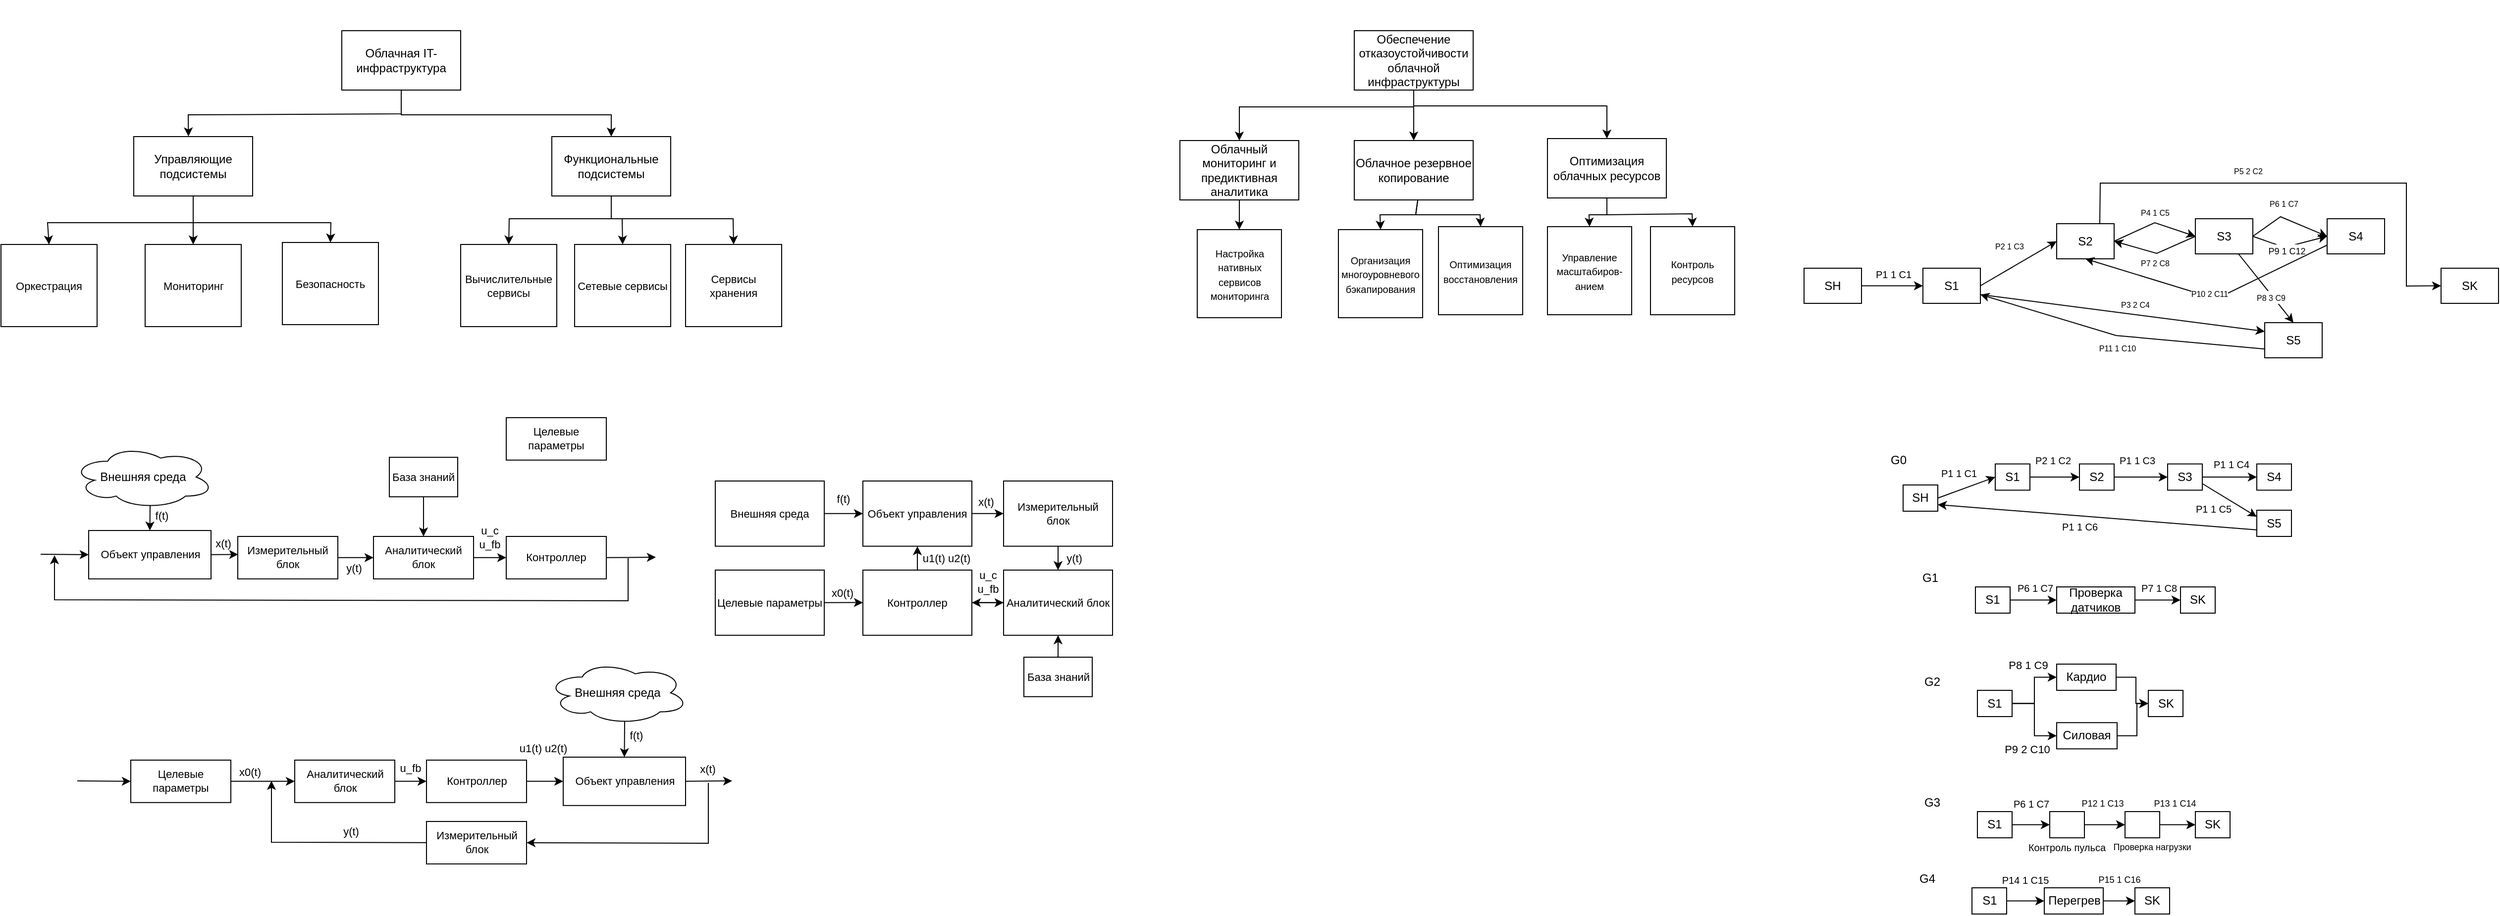 <mxfile version="26.2.13">
  <diagram name="Страница — 1" id="a0nIVQFMLuUEzL4oQPMq">
    <mxGraphModel dx="2320" dy="861" grid="0" gridSize="10" guides="1" tooltips="1" connect="1" arrows="1" fold="1" page="0" pageScale="1" pageWidth="827" pageHeight="1169" background="light-dark(#FFFFFF,#FFFFFF)" math="0" shadow="0">
      <root>
        <mxCell id="0" />
        <mxCell id="1" parent="0" />
        <mxCell id="6AQP2gYK-ikNi4fo5GKm-2" value="&lt;font style=&quot;color: light-dark(rgb(0, 0, 0), rgb(0, 0, 0));&quot;&gt;Облачный мониторинг и предиктивная аналитика&lt;/font&gt;" style="rounded=0;whiteSpace=wrap;html=1;fillColor=light-dark(#FFFFFF,#FFFFFF);strokeColor=light-dark(#000000,#000000);" parent="1" vertex="1">
          <mxGeometry x="-330" y="38" width="120" height="60" as="geometry" />
        </mxCell>
        <mxCell id="6AQP2gYK-ikNi4fo5GKm-3" value="&lt;font style=&quot;color: light-dark(rgb(0, 0, 0), rgb(0, 0, 0));&quot;&gt;Облачное резервное копирование&lt;/font&gt;" style="rounded=0;whiteSpace=wrap;html=1;fillColor=light-dark(#FFFFFF,#FFFFFF);strokeColor=light-dark(#000000,#000000);" parent="1" vertex="1">
          <mxGeometry x="-154" y="38" width="120" height="60" as="geometry" />
        </mxCell>
        <mxCell id="6AQP2gYK-ikNi4fo5GKm-4" value="&lt;font style=&quot;color: light-dark(rgb(0, 0, 0), rgb(0, 0, 0));&quot;&gt;Оптимизация облачных ресурсов&lt;/font&gt;" style="rounded=0;whiteSpace=wrap;html=1;fillColor=light-dark(#FFFFFF,#FFFFFF);strokeColor=light-dark(#000000,#000000);" parent="1" vertex="1">
          <mxGeometry x="41" y="36" width="120" height="60" as="geometry" />
        </mxCell>
        <mxCell id="6AQP2gYK-ikNi4fo5GKm-5" value="Обеспечение отказоустойчивости облачной инфраструктуры" style="rounded=0;whiteSpace=wrap;html=1;fillColor=light-dark(#FFFFFF,#FFFFFF);strokeColor=light-dark(#000000,#000000);" parent="1" vertex="1">
          <mxGeometry x="-154" y="-73" width="120" height="60" as="geometry" />
        </mxCell>
        <mxCell id="6AQP2gYK-ikNi4fo5GKm-14" value="" style="endArrow=classic;html=1;rounded=0;exitX=0.5;exitY=1;exitDx=0;exitDy=0;entryX=0.5;entryY=0;entryDx=0;entryDy=0;strokeColor=light-dark(#000000,#000000);" parent="1" source="6AQP2gYK-ikNi4fo5GKm-5" target="6AQP2gYK-ikNi4fo5GKm-2" edge="1">
          <mxGeometry width="50" height="50" relative="1" as="geometry">
            <mxPoint x="-88" y="-3" as="sourcePoint" />
            <mxPoint x="-341" y="50" as="targetPoint" />
            <Array as="points">
              <mxPoint x="-94" y="4" />
              <mxPoint x="-270" y="4" />
            </Array>
          </mxGeometry>
        </mxCell>
        <mxCell id="6AQP2gYK-ikNi4fo5GKm-15" value="" style="endArrow=classic;html=1;rounded=0;exitX=0.5;exitY=1;exitDx=0;exitDy=0;entryX=0.5;entryY=0;entryDx=0;entryDy=0;strokeColor=light-dark(#000000,#000000);" parent="1" source="6AQP2gYK-ikNi4fo5GKm-5" target="6AQP2gYK-ikNi4fo5GKm-3" edge="1">
          <mxGeometry width="50" height="50" relative="1" as="geometry">
            <mxPoint x="-96" y="-9" as="sourcePoint" />
            <mxPoint x="-7" y="44" as="targetPoint" />
            <Array as="points" />
          </mxGeometry>
        </mxCell>
        <mxCell id="6AQP2gYK-ikNi4fo5GKm-17" value="" style="endArrow=classic;html=1;rounded=0;exitX=0.5;exitY=1;exitDx=0;exitDy=0;entryX=0.5;entryY=0;entryDx=0;entryDy=0;strokeColor=light-dark(#000000,#000000);" parent="1" source="6AQP2gYK-ikNi4fo5GKm-5" target="6AQP2gYK-ikNi4fo5GKm-4" edge="1">
          <mxGeometry width="50" height="50" relative="1" as="geometry">
            <mxPoint x="-88" y="-3" as="sourcePoint" />
            <mxPoint x="-3" y="50" as="targetPoint" />
            <Array as="points">
              <mxPoint x="-94" y="3" />
              <mxPoint x="101" y="3" />
            </Array>
          </mxGeometry>
        </mxCell>
        <mxCell id="6AQP2gYK-ikNi4fo5GKm-30" value="&lt;font style=&quot;color: light-dark(rgb(0, 0, 0), rgb(0, 0, 0)); font-size: 10px;&quot;&gt;Организация многоуровневого бэкапирования&lt;/font&gt;" style="rounded=0;whiteSpace=wrap;html=1;fillColor=light-dark(#FFFFFF,#FFFFFF);strokeColor=light-dark(#000000,#000000);" parent="1" vertex="1">
          <mxGeometry x="-170" y="128" width="85" height="89" as="geometry" />
        </mxCell>
        <mxCell id="6AQP2gYK-ikNi4fo5GKm-31" value="&lt;font style=&quot;color: light-dark(rgb(0, 0, 0), rgb(0, 0, 0)); font-size: 10px;&quot;&gt;Оптимизация восстановления&lt;/font&gt;" style="rounded=0;whiteSpace=wrap;html=1;fillColor=light-dark(#FFFFFF,#FFFFFF);strokeColor=light-dark(#000000,#000000);" parent="1" vertex="1">
          <mxGeometry x="-69" y="125" width="85" height="89" as="geometry" />
        </mxCell>
        <mxCell id="6AQP2gYK-ikNi4fo5GKm-32" value="&lt;font style=&quot;color: light-dark(rgb(0, 0, 0), rgb(0, 0, 0)); font-size: 10px;&quot;&gt;Управление масштабиров-анием&lt;/font&gt;" style="rounded=0;whiteSpace=wrap;html=1;fillColor=light-dark(#FFFFFF,#FFFFFF);strokeColor=light-dark(#000000,#000000);" parent="1" vertex="1">
          <mxGeometry x="41" y="125" width="85" height="89" as="geometry" />
        </mxCell>
        <mxCell id="6AQP2gYK-ikNi4fo5GKm-33" value="&lt;font style=&quot;color: light-dark(rgb(0, 0, 0), rgb(0, 0, 0)); font-size: 10px;&quot;&gt;Контроль ресурсов&lt;/font&gt;" style="rounded=0;whiteSpace=wrap;html=1;fillColor=light-dark(#FFFFFF,#FFFFFF);strokeColor=light-dark(#000000,#000000);" parent="1" vertex="1">
          <mxGeometry x="145" y="125" width="85" height="89" as="geometry" />
        </mxCell>
        <mxCell id="6AQP2gYK-ikNi4fo5GKm-28" value="&lt;font style=&quot;color: light-dark(rgb(0, 0, 0), rgb(0, 0, 0)); font-size: 10px;&quot;&gt;Настройка нативных сервисов мониторинга&lt;/font&gt;" style="rounded=0;whiteSpace=wrap;html=1;fillColor=light-dark(#FFFFFF,#FFFFFF);strokeColor=light-dark(#000000,#000000);" parent="1" vertex="1">
          <mxGeometry x="-312.5" y="128" width="85" height="89" as="geometry" />
        </mxCell>
        <mxCell id="6AQP2gYK-ikNi4fo5GKm-37" value="" style="endArrow=classic;html=1;rounded=0;exitX=0.5;exitY=1;exitDx=0;exitDy=0;entryX=0.5;entryY=0;entryDx=0;entryDy=0;strokeColor=light-dark(#000000,#000000);" parent="1" source="6AQP2gYK-ikNi4fo5GKm-2" target="6AQP2gYK-ikNi4fo5GKm-28" edge="1">
          <mxGeometry width="50" height="50" relative="1" as="geometry">
            <mxPoint x="-272" y="104" as="sourcePoint" />
            <mxPoint x="-347" y="134" as="targetPoint" />
            <Array as="points">
              <mxPoint x="-270" y="115" />
            </Array>
          </mxGeometry>
        </mxCell>
        <mxCell id="6AQP2gYK-ikNi4fo5GKm-39" value="" style="endArrow=classic;html=1;rounded=0;exitX=0.533;exitY=1.006;exitDx=0;exitDy=0;entryX=0.5;entryY=0;entryDx=0;entryDy=0;strokeColor=light-dark(#000000,#000000);exitPerimeter=0;" parent="1" source="6AQP2gYK-ikNi4fo5GKm-3" target="6AQP2gYK-ikNi4fo5GKm-30" edge="1">
          <mxGeometry width="50" height="50" relative="1" as="geometry">
            <mxPoint x="-94" y="103" as="sourcePoint" />
            <mxPoint x="-150" y="133" as="targetPoint" />
            <Array as="points">
              <mxPoint x="-92" y="113" />
              <mxPoint x="-128" y="113" />
            </Array>
          </mxGeometry>
        </mxCell>
        <mxCell id="6AQP2gYK-ikNi4fo5GKm-40" value="" style="endArrow=classic;html=1;rounded=0;exitX=0.535;exitY=0.999;exitDx=0;exitDy=0;entryX=0.5;entryY=0;entryDx=0;entryDy=0;strokeColor=light-dark(#000000,#000000);exitPerimeter=0;" parent="1" source="6AQP2gYK-ikNi4fo5GKm-3" target="6AQP2gYK-ikNi4fo5GKm-31" edge="1">
          <mxGeometry width="50" height="50" relative="1" as="geometry">
            <mxPoint x="-82" y="108" as="sourcePoint" />
            <mxPoint x="-117" y="138" as="targetPoint" />
            <Array as="points">
              <mxPoint x="-92" y="113" />
              <mxPoint x="-27" y="113" />
            </Array>
          </mxGeometry>
        </mxCell>
        <mxCell id="6AQP2gYK-ikNi4fo5GKm-41" value="" style="endArrow=classic;html=1;rounded=0;exitX=0.5;exitY=1;exitDx=0;exitDy=0;entryX=0.5;entryY=0;entryDx=0;entryDy=0;strokeColor=light-dark(#000000,#000000);" parent="1" source="6AQP2gYK-ikNi4fo5GKm-4" target="6AQP2gYK-ikNi4fo5GKm-32" edge="1">
          <mxGeometry width="50" height="50" relative="1" as="geometry">
            <mxPoint x="108" y="102" as="sourcePoint" />
            <mxPoint x="73" y="132" as="targetPoint" />
            <Array as="points">
              <mxPoint x="101" y="113" />
              <mxPoint x="83" y="113" />
            </Array>
          </mxGeometry>
        </mxCell>
        <mxCell id="6AQP2gYK-ikNi4fo5GKm-42" value="" style="endArrow=classic;html=1;rounded=0;exitX=0.5;exitY=1;exitDx=0;exitDy=0;entryX=0.5;entryY=0;entryDx=0;entryDy=0;strokeColor=light-dark(#000000,#000000);" parent="1" source="6AQP2gYK-ikNi4fo5GKm-4" target="6AQP2gYK-ikNi4fo5GKm-33" edge="1">
          <mxGeometry width="50" height="50" relative="1" as="geometry">
            <mxPoint x="111" y="106" as="sourcePoint" />
            <mxPoint x="94" y="135" as="targetPoint" />
            <Array as="points">
              <mxPoint x="101" y="113" />
              <mxPoint x="187" y="112" />
            </Array>
          </mxGeometry>
        </mxCell>
        <mxCell id="6AQP2gYK-ikNi4fo5GKm-43" value="&lt;font style=&quot;color: light-dark(rgb(0, 0, 0), rgb(0, 0, 0));&quot;&gt;Облачная IT-инфраструктура&lt;/font&gt;" style="rounded=0;whiteSpace=wrap;html=1;fillColor=light-dark(#FFFFFF,#FFFFFF);strokeColor=light-dark(#000000,#000000);" parent="1" vertex="1">
          <mxGeometry x="-1176" y="-73" width="120" height="60" as="geometry" />
        </mxCell>
        <mxCell id="6AQP2gYK-ikNi4fo5GKm-44" value="&lt;font style=&quot;color: light-dark(rgb(0, 0, 0), rgb(0, 0, 0));&quot;&gt;Управляющие подсистемы&lt;/font&gt;" style="rounded=0;whiteSpace=wrap;html=1;fillColor=light-dark(#FFFFFF,#FFFFFF);strokeColor=light-dark(#000000,#000000);" parent="1" vertex="1">
          <mxGeometry x="-1386" y="34" width="120" height="60" as="geometry" />
        </mxCell>
        <mxCell id="6AQP2gYK-ikNi4fo5GKm-45" value="&lt;font style=&quot;color: light-dark(rgb(0, 0, 0), rgb(0, 0, 0));&quot;&gt;Функциональные подсистемы&lt;/font&gt;" style="rounded=0;whiteSpace=wrap;html=1;fillColor=light-dark(#FFFFFF,#FFFFFF);strokeColor=light-dark(#000000,#000000);" parent="1" vertex="1">
          <mxGeometry x="-964" y="34" width="120" height="60" as="geometry" />
        </mxCell>
        <mxCell id="6AQP2gYK-ikNi4fo5GKm-46" value="&lt;font style=&quot;color: light-dark(rgb(0, 0, 0), rgb(0, 0, 0));&quot;&gt;Оркестрация&lt;/font&gt;" style="rounded=0;whiteSpace=wrap;html=1;fillColor=light-dark(#FFFFFF,#FFFFFF);strokeColor=light-dark(#000000,#000000);fontSize=11;" parent="1" vertex="1">
          <mxGeometry x="-1520" y="143" width="97" height="83" as="geometry" />
        </mxCell>
        <mxCell id="6AQP2gYK-ikNi4fo5GKm-50" value="&lt;font style=&quot;color: light-dark(rgb(0, 0, 0), rgb(0, 0, 0));&quot;&gt;Мониторинг&lt;/font&gt;" style="rounded=0;whiteSpace=wrap;html=1;fillColor=light-dark(#FFFFFF,#FFFFFF);strokeColor=light-dark(#000000,#000000);fontSize=11;" parent="1" vertex="1">
          <mxGeometry x="-1374.5" y="143" width="97" height="83" as="geometry" />
        </mxCell>
        <mxCell id="6AQP2gYK-ikNi4fo5GKm-51" value="&lt;font style=&quot;color: light-dark(rgb(0, 0, 0), rgb(0, 0, 0));&quot;&gt;Безопасность&lt;/font&gt;" style="rounded=0;whiteSpace=wrap;html=1;fillColor=light-dark(#FFFFFF,#FFFFFF);strokeColor=light-dark(#000000,#000000);fontSize=11;" parent="1" vertex="1">
          <mxGeometry x="-1236" y="141" width="97" height="83" as="geometry" />
        </mxCell>
        <mxCell id="6AQP2gYK-ikNi4fo5GKm-53" value="&lt;font style=&quot;color: light-dark(rgb(0, 0, 0), rgb(0, 0, 0));&quot;&gt;Вычислительные сервисы&lt;/font&gt;" style="rounded=0;whiteSpace=wrap;html=1;fillColor=light-dark(#FFFFFF,#FFFFFF);strokeColor=light-dark(#000000,#000000);fontSize=11;" parent="1" vertex="1">
          <mxGeometry x="-1056" y="143" width="97" height="83" as="geometry" />
        </mxCell>
        <mxCell id="6AQP2gYK-ikNi4fo5GKm-54" value="&lt;font style=&quot;color: light-dark(rgb(0, 0, 0), rgb(0, 0, 0));&quot;&gt;Сетевые сервисы&lt;/font&gt;" style="rounded=0;whiteSpace=wrap;html=1;fillColor=light-dark(#FFFFFF,#FFFFFF);strokeColor=light-dark(#000000,#000000);fontSize=11;" parent="1" vertex="1">
          <mxGeometry x="-941" y="143" width="97" height="83" as="geometry" />
        </mxCell>
        <mxCell id="6AQP2gYK-ikNi4fo5GKm-55" value="&lt;font style=&quot;color: light-dark(rgb(0, 0, 0), rgb(0, 0, 0));&quot;&gt;Сервисы хранения&lt;/font&gt;" style="rounded=0;whiteSpace=wrap;html=1;fillColor=light-dark(#FFFFFF,#FFFFFF);strokeColor=light-dark(#000000,#000000);fontSize=11;" parent="1" vertex="1">
          <mxGeometry x="-829" y="143" width="97" height="83" as="geometry" />
        </mxCell>
        <mxCell id="6AQP2gYK-ikNi4fo5GKm-57" value="" style="endArrow=classic;html=1;rounded=0;exitX=0.5;exitY=1;exitDx=0;exitDy=0;entryX=0.46;entryY=-0.003;entryDx=0;entryDy=0;strokeColor=light-dark(#000000,#000000);entryPerimeter=0;" parent="1" source="6AQP2gYK-ikNi4fo5GKm-43" target="6AQP2gYK-ikNi4fo5GKm-44" edge="1">
          <mxGeometry width="50" height="50" relative="1" as="geometry">
            <mxPoint x="-1062" y="4" as="sourcePoint" />
            <mxPoint x="-1137" y="34" as="targetPoint" />
            <Array as="points">
              <mxPoint x="-1116" y="11" />
              <mxPoint x="-1331" y="12" />
            </Array>
          </mxGeometry>
        </mxCell>
        <mxCell id="6AQP2gYK-ikNi4fo5GKm-58" value="" style="endArrow=classic;html=1;rounded=0;exitX=0.5;exitY=1;exitDx=0;exitDy=0;entryX=0.5;entryY=0;entryDx=0;entryDy=0;strokeColor=light-dark(#000000,#000000);" parent="1" source="6AQP2gYK-ikNi4fo5GKm-43" target="6AQP2gYK-ikNi4fo5GKm-45" edge="1">
          <mxGeometry width="50" height="50" relative="1" as="geometry">
            <mxPoint x="-1047" y="-5" as="sourcePoint" />
            <mxPoint x="-777" y="42" as="targetPoint" />
            <Array as="points">
              <mxPoint x="-1116" y="12" />
              <mxPoint x="-904" y="12" />
            </Array>
          </mxGeometry>
        </mxCell>
        <mxCell id="6AQP2gYK-ikNi4fo5GKm-59" value="" style="endArrow=classic;html=1;rounded=0;exitX=0.5;exitY=1;exitDx=0;exitDy=0;entryX=0.5;entryY=0;entryDx=0;entryDy=0;strokeColor=light-dark(#000000,#000000);" parent="1" source="6AQP2gYK-ikNi4fo5GKm-44" target="6AQP2gYK-ikNi4fo5GKm-46" edge="1">
          <mxGeometry width="50" height="50" relative="1" as="geometry">
            <mxPoint x="-1225" y="96" as="sourcePoint" />
            <mxPoint x="-1499" y="143" as="targetPoint" />
            <Array as="points">
              <mxPoint x="-1326" y="121" />
              <mxPoint x="-1473" y="121" />
            </Array>
          </mxGeometry>
        </mxCell>
        <mxCell id="6AQP2gYK-ikNi4fo5GKm-60" value="" style="endArrow=classic;html=1;rounded=0;entryX=0.5;entryY=0;entryDx=0;entryDy=0;strokeColor=light-dark(#000000,#000000);exitX=0.5;exitY=1;exitDx=0;exitDy=0;" parent="1" source="6AQP2gYK-ikNi4fo5GKm-44" target="6AQP2gYK-ikNi4fo5GKm-50" edge="1">
          <mxGeometry width="50" height="50" relative="1" as="geometry">
            <mxPoint x="-1321" y="104" as="sourcePoint" />
            <mxPoint x="-1494" y="153" as="targetPoint" />
            <Array as="points">
              <mxPoint x="-1326" y="121" />
            </Array>
          </mxGeometry>
        </mxCell>
        <mxCell id="6AQP2gYK-ikNi4fo5GKm-61" value="" style="endArrow=classic;html=1;rounded=0;entryX=0.5;entryY=0;entryDx=0;entryDy=0;strokeColor=light-dark(#000000,#000000);exitX=0.5;exitY=1;exitDx=0;exitDy=0;" parent="1" source="6AQP2gYK-ikNi4fo5GKm-44" target="6AQP2gYK-ikNi4fo5GKm-51" edge="1">
          <mxGeometry width="50" height="50" relative="1" as="geometry">
            <mxPoint x="-1376" y="104" as="sourcePoint" />
            <mxPoint x="-1316" y="153" as="targetPoint" />
            <Array as="points">
              <mxPoint x="-1326" y="121" />
              <mxPoint x="-1187" y="121" />
            </Array>
          </mxGeometry>
        </mxCell>
        <mxCell id="6AQP2gYK-ikNi4fo5GKm-63" value="" style="endArrow=classic;html=1;rounded=0;exitX=0.5;exitY=1;exitDx=0;exitDy=0;entryX=0.5;entryY=0;entryDx=0;entryDy=0;strokeColor=light-dark(#000000,#000000);" parent="1" source="6AQP2gYK-ikNi4fo5GKm-45" target="6AQP2gYK-ikNi4fo5GKm-53" edge="1">
          <mxGeometry width="50" height="50" relative="1" as="geometry">
            <mxPoint x="-871" y="106" as="sourcePoint" />
            <mxPoint x="-1049" y="155" as="targetPoint" />
            <Array as="points">
              <mxPoint x="-904" y="117" />
              <mxPoint x="-1007" y="117" />
            </Array>
          </mxGeometry>
        </mxCell>
        <mxCell id="6AQP2gYK-ikNi4fo5GKm-64" value="" style="endArrow=classic;html=1;rounded=0;exitX=0.5;exitY=1;exitDx=0;exitDy=0;entryX=0.5;entryY=0;entryDx=0;entryDy=0;strokeColor=light-dark(#000000,#000000);" parent="1" source="6AQP2gYK-ikNi4fo5GKm-45" target="6AQP2gYK-ikNi4fo5GKm-54" edge="1">
          <mxGeometry width="50" height="50" relative="1" as="geometry">
            <mxPoint x="-861" y="104" as="sourcePoint" />
            <mxPoint x="-997" y="153" as="targetPoint" />
            <Array as="points">
              <mxPoint x="-904" y="117" />
              <mxPoint x="-893" y="117" />
            </Array>
          </mxGeometry>
        </mxCell>
        <mxCell id="6AQP2gYK-ikNi4fo5GKm-65" value="" style="endArrow=classic;html=1;rounded=0;exitX=0.5;exitY=1;exitDx=0;exitDy=0;entryX=0.5;entryY=0;entryDx=0;entryDy=0;strokeColor=light-dark(#000000,#000000);" parent="1" source="6AQP2gYK-ikNi4fo5GKm-45" target="6AQP2gYK-ikNi4fo5GKm-55" edge="1">
          <mxGeometry width="50" height="50" relative="1" as="geometry">
            <mxPoint x="-861" y="103" as="sourcePoint" />
            <mxPoint x="-882" y="153" as="targetPoint" />
            <Array as="points">
              <mxPoint x="-904" y="117" />
              <mxPoint x="-781" y="117" />
            </Array>
          </mxGeometry>
        </mxCell>
        <mxCell id="mhssIghEb4lFtKGaB2iy-1" value="&lt;font style=&quot;color: light-dark(rgb(0, 0, 0), rgb(0, 0, 0));&quot;&gt;Внешняя среда&lt;/font&gt;" style="rounded=0;whiteSpace=wrap;html=1;fillColor=light-dark(#FFFFFF,#FFFFFF);strokeColor=light-dark(#000000,#000000);fontSize=11;" parent="1" vertex="1">
          <mxGeometry x="-799" y="382" width="110" height="65.87" as="geometry" />
        </mxCell>
        <mxCell id="mhssIghEb4lFtKGaB2iy-3" value="&lt;font style=&quot;color: light-dark(rgb(0, 0, 0), rgb(0, 0, 0));&quot;&gt;Объект управления&lt;/font&gt;" style="rounded=0;whiteSpace=wrap;html=1;fillColor=light-dark(#FFFFFF,#FFFFFF);strokeColor=light-dark(#000000,#000000);fontSize=11;" parent="1" vertex="1">
          <mxGeometry x="-650" y="382" width="110" height="65.87" as="geometry" />
        </mxCell>
        <mxCell id="mhssIghEb4lFtKGaB2iy-4" value="&lt;font style=&quot;color: light-dark(rgb(0, 0, 0), rgb(0, 0, 0));&quot;&gt;Аналитический блок&lt;/font&gt;" style="rounded=0;whiteSpace=wrap;html=1;fillColor=light-dark(#FFFFFF,#FFFFFF);strokeColor=light-dark(#000000,#000000);fontSize=11;" parent="1" vertex="1">
          <mxGeometry x="-508" y="472" width="110" height="65.87" as="geometry" />
        </mxCell>
        <mxCell id="mhssIghEb4lFtKGaB2iy-5" value="&lt;font style=&quot;color: light-dark(rgb(0, 0, 0), rgb(0, 0, 0));&quot;&gt;Контроллер&lt;/font&gt;" style="rounded=0;whiteSpace=wrap;html=1;fillColor=light-dark(#FFFFFF,#FFFFFF);strokeColor=light-dark(#000000,#000000);fontSize=11;" parent="1" vertex="1">
          <mxGeometry x="-650" y="472" width="110" height="65.87" as="geometry" />
        </mxCell>
        <mxCell id="mhssIghEb4lFtKGaB2iy-8" value="&lt;font style=&quot;color: light-dark(rgb(0, 0, 0), rgb(0, 0, 0));&quot;&gt;Измерительный блок&lt;/font&gt;" style="rounded=0;whiteSpace=wrap;html=1;fillColor=light-dark(#FFFFFF,#FFFFFF);strokeColor=light-dark(#000000,#000000);fontSize=11;" parent="1" vertex="1">
          <mxGeometry x="-508" y="382" width="110" height="65.87" as="geometry" />
        </mxCell>
        <mxCell id="mhssIghEb4lFtKGaB2iy-9" value="&lt;font style=&quot;color: light-dark(rgb(0, 0, 0), rgb(0, 0, 0));&quot;&gt;Целевые параметры&lt;/font&gt;" style="rounded=0;whiteSpace=wrap;html=1;fillColor=light-dark(#FFFFFF,#FFFFFF);strokeColor=light-dark(#000000,#000000);fontSize=11;" parent="1" vertex="1">
          <mxGeometry x="-799" y="472" width="110" height="65.87" as="geometry" />
        </mxCell>
        <mxCell id="mhssIghEb4lFtKGaB2iy-10" value="&lt;font style=&quot;color: light-dark(rgb(0, 0, 0), rgb(0, 0, 0));&quot;&gt;База знаний&lt;/font&gt;" style="rounded=0;whiteSpace=wrap;html=1;fillColor=light-dark(#FFFFFF,#FFFFFF);strokeColor=light-dark(#000000,#000000);fontSize=11;" parent="1" vertex="1">
          <mxGeometry x="-487.5" y="560" width="69" height="39.87" as="geometry" />
        </mxCell>
        <mxCell id="mhssIghEb4lFtKGaB2iy-11" value="f(t)" style="endArrow=classic;html=1;rounded=0;strokeColor=light-dark(#000000,#000000);exitX=1;exitY=0.5;exitDx=0;exitDy=0;entryX=0;entryY=0.5;entryDx=0;entryDy=0;fontColor=light-dark(#000000,#000000);labelBackgroundColor=light-dark(#FFFFFF,#FFFFFF);" parent="1" source="mhssIghEb4lFtKGaB2iy-1" target="mhssIghEb4lFtKGaB2iy-3" edge="1">
          <mxGeometry x="-0.026" y="15" width="50" height="50" relative="1" as="geometry">
            <mxPoint x="-709" y="339" as="sourcePoint" />
            <mxPoint x="-585" y="339" as="targetPoint" />
            <Array as="points" />
            <mxPoint as="offset" />
          </mxGeometry>
        </mxCell>
        <mxCell id="mhssIghEb4lFtKGaB2iy-12" value="" style="endArrow=classic;html=1;rounded=0;strokeColor=light-dark(#000000,#000000);exitX=0.5;exitY=0;exitDx=0;exitDy=0;entryX=0.5;entryY=1;entryDx=0;entryDy=0;" parent="1" source="mhssIghEb4lFtKGaB2iy-5" target="mhssIghEb4lFtKGaB2iy-3" edge="1">
          <mxGeometry width="50" height="50" relative="1" as="geometry">
            <mxPoint x="-679" y="425" as="sourcePoint" />
            <mxPoint x="-640" y="425" as="targetPoint" />
            <Array as="points" />
          </mxGeometry>
        </mxCell>
        <mxCell id="mhssIghEb4lFtKGaB2iy-23" value="u1(t) u2(t)" style="edgeLabel;html=1;align=center;verticalAlign=middle;resizable=0;points=[];labelBackgroundColor=light-dark(#FFFFFF,#FFFFFF);fontColor=light-dark(#000000,#000000);" parent="mhssIghEb4lFtKGaB2iy-12" vertex="1" connectable="0">
          <mxGeometry x="-0.026" relative="1" as="geometry">
            <mxPoint x="29" as="offset" />
          </mxGeometry>
        </mxCell>
        <mxCell id="mhssIghEb4lFtKGaB2iy-13" value="" style="endArrow=classic;html=1;rounded=0;strokeColor=light-dark(#000000,#000000);exitX=0;exitY=0.5;exitDx=0;exitDy=0;entryX=1;entryY=0.5;entryDx=0;entryDy=0;" parent="1" source="mhssIghEb4lFtKGaB2iy-4" target="mhssIghEb4lFtKGaB2iy-5" edge="1">
          <mxGeometry width="50" height="50" relative="1" as="geometry">
            <mxPoint x="-585" y="482" as="sourcePoint" />
            <mxPoint x="-585" y="458" as="targetPoint" />
            <Array as="points" />
          </mxGeometry>
        </mxCell>
        <mxCell id="mhssIghEb4lFtKGaB2iy-14" value="" style="endArrow=classic;html=1;rounded=0;strokeColor=light-dark(#000000,#000000);exitX=1;exitY=0.5;exitDx=0;exitDy=0;entryX=0;entryY=0.5;entryDx=0;entryDy=0;" parent="1" source="mhssIghEb4lFtKGaB2iy-3" target="mhssIghEb4lFtKGaB2iy-8" edge="1">
          <mxGeometry width="50" height="50" relative="1" as="geometry">
            <mxPoint x="-679" y="425" as="sourcePoint" />
            <mxPoint x="-640" y="425" as="targetPoint" />
            <Array as="points" />
          </mxGeometry>
        </mxCell>
        <mxCell id="mhssIghEb4lFtKGaB2iy-21" value="&lt;font style=&quot;color: light-dark(rgb(0, 0, 0), rgb(0, 0, 0)); background-color: light-dark(rgb(255, 255, 255), rgb(255, 255, 255));&quot;&gt;x(t)&lt;/font&gt;" style="edgeLabel;html=1;align=center;verticalAlign=middle;resizable=0;points=[];" parent="mhssIghEb4lFtKGaB2iy-14" vertex="1" connectable="0">
          <mxGeometry x="-0.01" y="-1" relative="1" as="geometry">
            <mxPoint x="-2" y="-13" as="offset" />
          </mxGeometry>
        </mxCell>
        <mxCell id="mhssIghEb4lFtKGaB2iy-15" value="" style="endArrow=classic;html=1;rounded=0;strokeColor=light-dark(#000000,#000000);exitX=1;exitY=0.5;exitDx=0;exitDy=0;entryX=0;entryY=0.5;entryDx=0;entryDy=0;" parent="1" source="mhssIghEb4lFtKGaB2iy-9" target="mhssIghEb4lFtKGaB2iy-5" edge="1">
          <mxGeometry width="50" height="50" relative="1" as="geometry">
            <mxPoint x="-673" y="504.76" as="sourcePoint" />
            <mxPoint x="-661" y="496" as="targetPoint" />
            <Array as="points">
              <mxPoint x="-658" y="504.76" />
            </Array>
          </mxGeometry>
        </mxCell>
        <mxCell id="mhssIghEb4lFtKGaB2iy-19" value="&lt;font style=&quot;color: light-dark(rgb(0, 0, 0), rgb(0, 0, 0));&quot;&gt;x0(t)&lt;/font&gt;" style="edgeLabel;html=1;align=center;verticalAlign=middle;resizable=0;points=[];labelBackgroundColor=light-dark(#FFFFFF,#FFFFFF);" parent="mhssIghEb4lFtKGaB2iy-15" vertex="1" connectable="0">
          <mxGeometry x="0.017" y="1" relative="1" as="geometry">
            <mxPoint x="-2" y="-9" as="offset" />
          </mxGeometry>
        </mxCell>
        <mxCell id="mhssIghEb4lFtKGaB2iy-16" value="" style="endArrow=classic;html=1;rounded=0;strokeColor=light-dark(#000000,#000000);exitX=0.5;exitY=0;exitDx=0;exitDy=0;entryX=0.5;entryY=1;entryDx=0;entryDy=0;" parent="1" source="mhssIghEb4lFtKGaB2iy-10" target="mhssIghEb4lFtKGaB2iy-4" edge="1">
          <mxGeometry width="50" height="50" relative="1" as="geometry">
            <mxPoint x="-585" y="482" as="sourcePoint" />
            <mxPoint x="-585" y="458" as="targetPoint" />
            <Array as="points" />
          </mxGeometry>
        </mxCell>
        <mxCell id="mhssIghEb4lFtKGaB2iy-17" value="" style="endArrow=classic;html=1;rounded=0;strokeColor=light-dark(#000000,#000000);exitX=0.5;exitY=1;exitDx=0;exitDy=0;entryX=0.5;entryY=0;entryDx=0;entryDy=0;" parent="1" source="mhssIghEb4lFtKGaB2iy-8" target="mhssIghEb4lFtKGaB2iy-4" edge="1">
          <mxGeometry width="50" height="50" relative="1" as="geometry">
            <mxPoint x="-530" y="425" as="sourcePoint" />
            <mxPoint x="-498" y="425" as="targetPoint" />
            <Array as="points" />
          </mxGeometry>
        </mxCell>
        <mxCell id="mhssIghEb4lFtKGaB2iy-20" value="&lt;font style=&quot;color: light-dark(rgb(0, 0, 0), rgb(0, 0, 0)); background-color: light-dark(rgb(255, 255, 255), rgb(255, 255, 255));&quot;&gt;y(t)&lt;/font&gt;" style="edgeLabel;html=1;align=center;verticalAlign=middle;resizable=0;points=[];" parent="mhssIghEb4lFtKGaB2iy-17" vertex="1" connectable="0">
          <mxGeometry x="-0.181" y="1" relative="1" as="geometry">
            <mxPoint x="15" y="2" as="offset" />
          </mxGeometry>
        </mxCell>
        <mxCell id="mhssIghEb4lFtKGaB2iy-18" value="" style="endArrow=classic;html=1;rounded=0;strokeColor=light-dark(#000000,#000000);exitX=1;exitY=0.5;exitDx=0;exitDy=0;entryX=0;entryY=0.5;entryDx=0;entryDy=0;labelBackgroundColor=light-dark(#FFFFFF,#FFFFFF);fontColor=light-dark(#000000,#000000);" parent="1" source="mhssIghEb4lFtKGaB2iy-5" target="mhssIghEb4lFtKGaB2iy-4" edge="1">
          <mxGeometry width="50" height="50" relative="1" as="geometry">
            <mxPoint x="-498" y="515" as="sourcePoint" />
            <mxPoint x="-530" y="515" as="targetPoint" />
            <Array as="points" />
          </mxGeometry>
        </mxCell>
        <mxCell id="mhssIghEb4lFtKGaB2iy-22" value="&lt;font style=&quot;&quot;&gt;u_c&lt;/font&gt;&lt;div&gt;&lt;font style=&quot;&quot;&gt;u&lt;/font&gt;&lt;font style=&quot;&quot;&gt;_fb&lt;/font&gt;&lt;/div&gt;" style="edgeLabel;html=1;align=center;verticalAlign=middle;resizable=0;points=[];fontColor=light-dark(#000000,#000000);labelBackgroundColor=light-dark(#FFFFFF,#FFFFFF);" parent="mhssIghEb4lFtKGaB2iy-18" vertex="1" connectable="0">
          <mxGeometry x="-0.036" y="1" relative="1" as="geometry">
            <mxPoint y="-20" as="offset" />
          </mxGeometry>
        </mxCell>
        <mxCell id="jV3gGKa5Fmmbf1-N-DnH-1" value="Внешняя среда" style="shape=cloud;whiteSpace=wrap;html=1;" parent="1" vertex="1">
          <mxGeometry x="-1448" y="346" width="142.75" height="64" as="geometry" />
        </mxCell>
        <mxCell id="jV3gGKa5Fmmbf1-N-DnH-3" value="&lt;font style=&quot;color: light-dark(rgb(0, 0, 0), rgb(0, 0, 0));&quot;&gt;Объект управления&lt;/font&gt;" style="rounded=0;whiteSpace=wrap;html=1;fillColor=light-dark(#FFFFFF,#FFFFFF);strokeColor=light-dark(#000000,#000000);fontSize=11;" parent="1" vertex="1">
          <mxGeometry x="-1431.5" y="432" width="123.5" height="48.87" as="geometry" />
        </mxCell>
        <mxCell id="jV3gGKa5Fmmbf1-N-DnH-4" value="&lt;font style=&quot;color: light-dark(rgb(0, 0, 0), rgb(0, 0, 0));&quot;&gt;Целевые параметры&lt;/font&gt;" style="rounded=0;whiteSpace=wrap;html=1;fillColor=light-dark(#FFFFFF,#FFFFFF);strokeColor=light-dark(#000000,#000000);fontSize=11;" parent="1" vertex="1">
          <mxGeometry x="-1010" y="318" width="101" height="42.87" as="geometry" />
        </mxCell>
        <mxCell id="jV3gGKa5Fmmbf1-N-DnH-7" value="Контроллер" style="rounded=0;whiteSpace=wrap;html=1;fillColor=light-dark(#FFFFFF,#FFFFFF);strokeColor=light-dark(#000000,#000000);fontSize=11;" parent="1" vertex="1">
          <mxGeometry x="-1010" y="438" width="101" height="42.87" as="geometry" />
        </mxCell>
        <mxCell id="jV3gGKa5Fmmbf1-N-DnH-8" value="Аналитический блок" style="rounded=0;whiteSpace=wrap;html=1;fillColor=light-dark(#FFFFFF,#FFFFFF);strokeColor=light-dark(#000000,#000000);fontSize=11;" parent="1" vertex="1">
          <mxGeometry x="-1144" y="438" width="101" height="42.87" as="geometry" />
        </mxCell>
        <mxCell id="jV3gGKa5Fmmbf1-N-DnH-9" value="Измерительный блок" style="rounded=0;whiteSpace=wrap;html=1;fillColor=light-dark(#FFFFFF,#FFFFFF);strokeColor=light-dark(#000000,#000000);fontSize=11;" parent="1" vertex="1">
          <mxGeometry x="-1281" y="438" width="101" height="42.87" as="geometry" />
        </mxCell>
        <mxCell id="jV3gGKa5Fmmbf1-N-DnH-10" value="&lt;font style=&quot;color: light-dark(rgb(0, 0, 0), rgb(0, 0, 0));&quot;&gt;База знаний&lt;/font&gt;" style="rounded=0;whiteSpace=wrap;html=1;fillColor=light-dark(#FFFFFF,#FFFFFF);strokeColor=light-dark(#000000,#000000);fontSize=11;" parent="1" vertex="1">
          <mxGeometry x="-1128" y="358.06" width="69" height="39.87" as="geometry" />
        </mxCell>
        <mxCell id="jV3gGKa5Fmmbf1-N-DnH-11" value="f(t)" style="endArrow=classic;html=1;rounded=0;strokeColor=light-dark(#000000,#000000);exitX=0.55;exitY=0.95;exitDx=0;exitDy=0;entryX=0.5;entryY=0;entryDx=0;entryDy=0;fontColor=light-dark(#000000,#000000);labelBackgroundColor=light-dark(#FFFFFF,#FFFFFF);exitPerimeter=0;" parent="1" source="jV3gGKa5Fmmbf1-N-DnH-1" target="jV3gGKa5Fmmbf1-N-DnH-3" edge="1">
          <mxGeometry x="-0.2" y="12" width="50" height="50" relative="1" as="geometry">
            <mxPoint x="-1170" y="418" as="sourcePoint" />
            <mxPoint x="-1131" y="418" as="targetPoint" />
            <Array as="points" />
            <mxPoint as="offset" />
          </mxGeometry>
        </mxCell>
        <mxCell id="jV3gGKa5Fmmbf1-N-DnH-12" value="" style="endArrow=classic;html=1;rounded=0;strokeColor=light-dark(#000000,#000000);exitX=1;exitY=0.5;exitDx=0;exitDy=0;entryX=0.004;entryY=0.425;entryDx=0;entryDy=0;entryPerimeter=0;" parent="1" source="jV3gGKa5Fmmbf1-N-DnH-3" target="jV3gGKa5Fmmbf1-N-DnH-9" edge="1">
          <mxGeometry width="50" height="50" relative="1" as="geometry">
            <mxPoint x="-1197" y="407" as="sourcePoint" />
            <mxPoint x="-1165" y="407" as="targetPoint" />
            <Array as="points" />
          </mxGeometry>
        </mxCell>
        <mxCell id="jV3gGKa5Fmmbf1-N-DnH-13" value="&lt;font style=&quot;color: light-dark(rgb(0, 0, 0), rgb(0, 0, 0)); background-color: light-dark(rgb(255, 255, 255), rgb(255, 255, 255));&quot;&gt;x(t)&lt;/font&gt;" style="edgeLabel;html=1;align=center;verticalAlign=middle;resizable=0;points=[];" parent="jV3gGKa5Fmmbf1-N-DnH-12" vertex="1" connectable="0">
          <mxGeometry x="-0.01" y="-1" relative="1" as="geometry">
            <mxPoint x="-2" y="-13" as="offset" />
          </mxGeometry>
        </mxCell>
        <mxCell id="jV3gGKa5Fmmbf1-N-DnH-16" value="" style="endArrow=classic;html=1;rounded=0;strokeColor=light-dark(#000000,#000000);exitX=1;exitY=0.5;exitDx=0;exitDy=0;entryX=0;entryY=0.5;entryDx=0;entryDy=0;" parent="1" source="jV3gGKa5Fmmbf1-N-DnH-9" target="jV3gGKa5Fmmbf1-N-DnH-8" edge="1">
          <mxGeometry width="50" height="50" relative="1" as="geometry">
            <mxPoint x="-1156" y="402.94" as="sourcePoint" />
            <mxPoint x="-1156" y="426.94" as="targetPoint" />
            <Array as="points" />
          </mxGeometry>
        </mxCell>
        <mxCell id="jV3gGKa5Fmmbf1-N-DnH-17" value="&lt;font style=&quot;color: light-dark(rgb(0, 0, 0), rgb(0, 0, 0)); background-color: light-dark(rgb(255, 255, 255), rgb(255, 255, 255));&quot;&gt;y(t)&lt;/font&gt;" style="edgeLabel;html=1;align=center;verticalAlign=middle;resizable=0;points=[];" parent="jV3gGKa5Fmmbf1-N-DnH-16" vertex="1" connectable="0">
          <mxGeometry x="-0.181" y="1" relative="1" as="geometry">
            <mxPoint x="1" y="11" as="offset" />
          </mxGeometry>
        </mxCell>
        <mxCell id="jV3gGKa5Fmmbf1-N-DnH-18" value="" style="endArrow=classic;html=1;rounded=0;strokeColor=light-dark(#000000,#000000);exitX=1;exitY=0.5;exitDx=0;exitDy=0;entryX=0;entryY=0.5;entryDx=0;entryDy=0;labelBackgroundColor=light-dark(#FFFFFF,#FFFFFF);fontColor=light-dark(#000000,#000000);" parent="1" source="jV3gGKa5Fmmbf1-N-DnH-8" target="jV3gGKa5Fmmbf1-N-DnH-7" edge="1">
          <mxGeometry width="50" height="50" relative="1" as="geometry">
            <mxPoint x="-1028" y="511" as="sourcePoint" />
            <mxPoint x="-996" y="511" as="targetPoint" />
            <Array as="points" />
          </mxGeometry>
        </mxCell>
        <mxCell id="jV3gGKa5Fmmbf1-N-DnH-19" value="&lt;font style=&quot;&quot;&gt;u_c&lt;/font&gt;&lt;div&gt;&lt;font style=&quot;&quot;&gt;u&lt;/font&gt;&lt;font style=&quot;&quot;&gt;_fb&lt;/font&gt;&lt;/div&gt;" style="edgeLabel;html=1;align=center;verticalAlign=middle;resizable=0;points=[];fontColor=light-dark(#000000,#000000);labelBackgroundColor=light-dark(#FFFFFF,#FFFFFF);" parent="jV3gGKa5Fmmbf1-N-DnH-18" vertex="1" connectable="0">
          <mxGeometry x="-0.036" y="1" relative="1" as="geometry">
            <mxPoint y="-20" as="offset" />
          </mxGeometry>
        </mxCell>
        <mxCell id="jV3gGKa5Fmmbf1-N-DnH-22" value="" style="endArrow=classic;html=1;rounded=0;strokeColor=light-dark(#000000,#000000);exitX=0.5;exitY=1;exitDx=0;exitDy=0;entryX=0.5;entryY=0;entryDx=0;entryDy=0;" parent="1" source="jV3gGKa5Fmmbf1-N-DnH-10" target="jV3gGKa5Fmmbf1-N-DnH-8" edge="1">
          <mxGeometry width="50" height="50" relative="1" as="geometry">
            <mxPoint x="-885.0" y="432" as="sourcePoint" />
            <mxPoint x="-885.0" y="410" as="targetPoint" />
            <Array as="points" />
          </mxGeometry>
        </mxCell>
        <mxCell id="jV3gGKa5Fmmbf1-N-DnH-23" value="" style="endArrow=classic;html=1;rounded=0;strokeColor=light-dark(#000000,#000000);entryX=0;entryY=0.5;entryDx=0;entryDy=0;" parent="1" target="jV3gGKa5Fmmbf1-N-DnH-3" edge="1">
          <mxGeometry width="50" height="50" relative="1" as="geometry">
            <mxPoint x="-1480" y="456" as="sourcePoint" />
            <mxPoint x="-1491" y="461" as="targetPoint" />
            <Array as="points" />
          </mxGeometry>
        </mxCell>
        <mxCell id="jV3gGKa5Fmmbf1-N-DnH-24" value="" style="endArrow=classic;html=1;rounded=0;strokeColor=light-dark(#000000,#000000);exitX=1;exitY=0.5;exitDx=0;exitDy=0;" parent="1" source="jV3gGKa5Fmmbf1-N-DnH-7" edge="1">
          <mxGeometry width="50" height="50" relative="1" as="geometry">
            <mxPoint x="-893" y="454" as="sourcePoint" />
            <mxPoint x="-859" y="459" as="targetPoint" />
            <Array as="points" />
          </mxGeometry>
        </mxCell>
        <mxCell id="jV3gGKa5Fmmbf1-N-DnH-25" value="" style="endArrow=classic;html=1;rounded=0;strokeColor=light-dark(#000000,#000000);" parent="1" edge="1">
          <mxGeometry width="50" height="50" relative="1" as="geometry">
            <mxPoint x="-887" y="460" as="sourcePoint" />
            <mxPoint x="-1466" y="457" as="targetPoint" />
            <Array as="points">
              <mxPoint x="-887" y="503" />
              <mxPoint x="-1466" y="502" />
            </Array>
          </mxGeometry>
        </mxCell>
        <mxCell id="jV3gGKa5Fmmbf1-N-DnH-26" value="" style="endArrow=classic;html=1;rounded=0;strokeColor=light-dark(#000000,#000000);exitX=1;exitY=0.5;exitDx=0;exitDy=0;entryX=0;entryY=0.5;entryDx=0;entryDy=0;" parent="1" source="jV3gGKa5Fmmbf1-N-DnH-32" target="jV3gGKa5Fmmbf1-N-DnH-30" edge="1">
          <mxGeometry width="50" height="50" relative="1" as="geometry">
            <mxPoint x="-1209" y="318" as="sourcePoint" />
            <mxPoint x="-1316" y="685" as="targetPoint" />
            <Array as="points" />
          </mxGeometry>
        </mxCell>
        <mxCell id="jV3gGKa5Fmmbf1-N-DnH-27" value="&lt;font style=&quot;color: light-dark(rgb(0, 0, 0), rgb(0, 0, 0));&quot;&gt;x0(t)&lt;/font&gt;" style="edgeLabel;html=1;align=center;verticalAlign=middle;resizable=0;points=[];labelBackgroundColor=light-dark(#FFFFFF,#FFFFFF);" parent="jV3gGKa5Fmmbf1-N-DnH-26" vertex="1" connectable="0">
          <mxGeometry x="0.017" y="1" relative="1" as="geometry">
            <mxPoint x="-14" y="-9" as="offset" />
          </mxGeometry>
        </mxCell>
        <mxCell id="jV3gGKa5Fmmbf1-N-DnH-28" value="&lt;font style=&quot;color: light-dark(rgb(0, 0, 0), rgb(0, 0, 0));&quot;&gt;Объект управления&lt;/font&gt;" style="rounded=0;whiteSpace=wrap;html=1;fillColor=light-dark(#FFFFFF,#FFFFFF);strokeColor=light-dark(#000000,#000000);fontSize=11;" parent="1" vertex="1">
          <mxGeometry x="-952.5" y="661" width="123.5" height="48.87" as="geometry" />
        </mxCell>
        <mxCell id="jV3gGKa5Fmmbf1-N-DnH-29" value="Контроллер" style="rounded=0;whiteSpace=wrap;html=1;fillColor=light-dark(#FFFFFF,#FFFFFF);strokeColor=light-dark(#000000,#000000);fontSize=11;" parent="1" vertex="1">
          <mxGeometry x="-1090.5" y="664" width="101" height="42.87" as="geometry" />
        </mxCell>
        <mxCell id="jV3gGKa5Fmmbf1-N-DnH-30" value="Аналитический блок" style="rounded=0;whiteSpace=wrap;html=1;fillColor=light-dark(#FFFFFF,#FFFFFF);strokeColor=light-dark(#000000,#000000);fontSize=11;" parent="1" vertex="1">
          <mxGeometry x="-1223.5" y="664" width="101" height="42.87" as="geometry" />
        </mxCell>
        <mxCell id="jV3gGKa5Fmmbf1-N-DnH-31" value="Измерительный блок" style="rounded=0;whiteSpace=wrap;html=1;fillColor=light-dark(#FFFFFF,#FFFFFF);strokeColor=light-dark(#000000,#000000);fontSize=11;" parent="1" vertex="1">
          <mxGeometry x="-1090.5" y="726" width="101" height="42.87" as="geometry" />
        </mxCell>
        <mxCell id="jV3gGKa5Fmmbf1-N-DnH-32" value="&lt;font style=&quot;color: light-dark(rgb(0, 0, 0), rgb(0, 0, 0));&quot;&gt;Целевые параметры&lt;/font&gt;" style="rounded=0;whiteSpace=wrap;html=1;fillColor=light-dark(#FFFFFF,#FFFFFF);strokeColor=light-dark(#000000,#000000);fontSize=11;" parent="1" vertex="1">
          <mxGeometry x="-1389" y="664" width="101" height="42.87" as="geometry" />
        </mxCell>
        <mxCell id="jV3gGKa5Fmmbf1-N-DnH-33" value="" style="endArrow=classic;html=1;rounded=0;strokeColor=light-dark(#000000,#000000);exitX=1;exitY=0.5;exitDx=0;exitDy=0;" parent="1" source="jV3gGKa5Fmmbf1-N-DnH-28" edge="1">
          <mxGeometry width="50" height="50" relative="1" as="geometry">
            <mxPoint x="-1298" y="466" as="sourcePoint" />
            <mxPoint x="-782" y="685" as="targetPoint" />
            <Array as="points" />
          </mxGeometry>
        </mxCell>
        <mxCell id="jV3gGKa5Fmmbf1-N-DnH-34" value="&lt;font style=&quot;color: light-dark(rgb(0, 0, 0), rgb(0, 0, 0)); background-color: light-dark(rgb(255, 255, 255), rgb(255, 255, 255));&quot;&gt;x(t)&lt;/font&gt;" style="edgeLabel;html=1;align=center;verticalAlign=middle;resizable=0;points=[];" parent="jV3gGKa5Fmmbf1-N-DnH-33" vertex="1" connectable="0">
          <mxGeometry x="-0.01" y="-1" relative="1" as="geometry">
            <mxPoint x="-2" y="-13" as="offset" />
          </mxGeometry>
        </mxCell>
        <mxCell id="jV3gGKa5Fmmbf1-N-DnH-35" value="" style="endArrow=classic;html=1;rounded=0;strokeColor=light-dark(#000000,#000000);entryX=0;entryY=0.5;entryDx=0;entryDy=0;" parent="1" target="jV3gGKa5Fmmbf1-N-DnH-32" edge="1">
          <mxGeometry width="50" height="50" relative="1" as="geometry">
            <mxPoint x="-1443" y="685" as="sourcePoint" />
            <mxPoint x="-1548" y="685.02" as="targetPoint" />
            <Array as="points" />
          </mxGeometry>
        </mxCell>
        <mxCell id="jV3gGKa5Fmmbf1-N-DnH-38" value="" style="endArrow=classic;html=1;rounded=0;strokeColor=light-dark(#000000,#000000);exitX=1;exitY=0.5;exitDx=0;exitDy=0;entryX=0;entryY=0.5;entryDx=0;entryDy=0;labelBackgroundColor=light-dark(#FFFFFF,#FFFFFF);fontColor=light-dark(#000000,#000000);" parent="1" source="jV3gGKa5Fmmbf1-N-DnH-30" target="jV3gGKa5Fmmbf1-N-DnH-29" edge="1">
          <mxGeometry width="50" height="50" relative="1" as="geometry">
            <mxPoint x="-1033" y="469" as="sourcePoint" />
            <mxPoint x="-1000" y="469" as="targetPoint" />
            <Array as="points" />
          </mxGeometry>
        </mxCell>
        <mxCell id="jV3gGKa5Fmmbf1-N-DnH-39" value="&lt;br&gt;&lt;div&gt;&lt;font style=&quot;&quot;&gt;u&lt;/font&gt;&lt;font style=&quot;&quot;&gt;_fb&lt;/font&gt;&lt;/div&gt;" style="edgeLabel;html=1;align=center;verticalAlign=middle;resizable=0;points=[];fontColor=light-dark(#000000,#000000);labelBackgroundColor=light-dark(#FFFFFF,#FFFFFF);" parent="jV3gGKa5Fmmbf1-N-DnH-38" vertex="1" connectable="0">
          <mxGeometry x="-0.036" y="1" relative="1" as="geometry">
            <mxPoint y="-20" as="offset" />
          </mxGeometry>
        </mxCell>
        <mxCell id="jV3gGKa5Fmmbf1-N-DnH-40" value="" style="endArrow=classic;html=1;rounded=0;strokeColor=light-dark(#000000,#000000);exitX=1;exitY=0.5;exitDx=0;exitDy=0;entryX=0;entryY=0.5;entryDx=0;entryDy=0;" parent="1" source="jV3gGKa5Fmmbf1-N-DnH-29" target="jV3gGKa5Fmmbf1-N-DnH-28" edge="1">
          <mxGeometry width="50" height="50" relative="1" as="geometry">
            <mxPoint x="-585" y="482" as="sourcePoint" />
            <mxPoint x="-585" y="458" as="targetPoint" />
            <Array as="points" />
          </mxGeometry>
        </mxCell>
        <mxCell id="jV3gGKa5Fmmbf1-N-DnH-41" value="u1(t) u2(t)" style="edgeLabel;html=1;align=center;verticalAlign=middle;resizable=0;points=[];labelBackgroundColor=light-dark(#FFFFFF,#FFFFFF);fontColor=light-dark(#000000,#000000);" parent="jV3gGKa5Fmmbf1-N-DnH-40" vertex="1" connectable="0">
          <mxGeometry x="-0.026" relative="1" as="geometry">
            <mxPoint x="-2" y="-34" as="offset" />
          </mxGeometry>
        </mxCell>
        <mxCell id="jV3gGKa5Fmmbf1-N-DnH-42" value="" style="endArrow=classic;html=1;rounded=0;entryX=1;entryY=0.5;entryDx=0;entryDy=0;" parent="1" target="jV3gGKa5Fmmbf1-N-DnH-31" edge="1">
          <mxGeometry width="50" height="50" relative="1" as="geometry">
            <mxPoint x="-806" y="687" as="sourcePoint" />
            <mxPoint x="-1044" y="558" as="targetPoint" />
            <Array as="points">
              <mxPoint x="-806" y="748" />
            </Array>
          </mxGeometry>
        </mxCell>
        <mxCell id="jV3gGKa5Fmmbf1-N-DnH-43" value="" style="endArrow=classic;html=1;rounded=0;exitX=0;exitY=0.5;exitDx=0;exitDy=0;" parent="1" source="jV3gGKa5Fmmbf1-N-DnH-31" edge="1">
          <mxGeometry width="50" height="50" relative="1" as="geometry">
            <mxPoint x="-1094" y="608" as="sourcePoint" />
            <mxPoint x="-1247" y="685" as="targetPoint" />
            <Array as="points">
              <mxPoint x="-1247" y="747" />
            </Array>
          </mxGeometry>
        </mxCell>
        <mxCell id="jV3gGKa5Fmmbf1-N-DnH-46" value="y(t)" style="edgeLabel;html=1;align=center;verticalAlign=middle;resizable=0;points=[];" parent="jV3gGKa5Fmmbf1-N-DnH-43" vertex="1" connectable="0">
          <mxGeometry x="-0.365" relative="1" as="geometry">
            <mxPoint x="-7" y="-11" as="offset" />
          </mxGeometry>
        </mxCell>
        <mxCell id="jV3gGKa5Fmmbf1-N-DnH-44" value="Внешняя среда" style="shape=cloud;whiteSpace=wrap;html=1;" parent="1" vertex="1">
          <mxGeometry x="-969" y="564" width="142.75" height="64" as="geometry" />
        </mxCell>
        <mxCell id="jV3gGKa5Fmmbf1-N-DnH-45" value="f(t)" style="endArrow=classic;html=1;rounded=0;strokeColor=light-dark(#000000,#000000);exitX=0.55;exitY=0.95;exitDx=0;exitDy=0;entryX=0.5;entryY=0;entryDx=0;entryDy=0;fontColor=light-dark(#000000,#000000);labelBackgroundColor=light-dark(#FFFFFF,#FFFFFF);exitPerimeter=0;" parent="1" source="jV3gGKa5Fmmbf1-N-DnH-44" target="jV3gGKa5Fmmbf1-N-DnH-28" edge="1">
          <mxGeometry x="-0.2" y="12" width="50" height="50" relative="1" as="geometry">
            <mxPoint x="-897" y="621" as="sourcePoint" />
            <mxPoint x="-898" y="646" as="targetPoint" />
            <Array as="points" />
            <mxPoint as="offset" />
          </mxGeometry>
        </mxCell>
        <mxCell id="Gub3wZGId0mf52tz8V2--1" value="SH" style="rounded=0;whiteSpace=wrap;html=1;fillColor=light-dark(#FFFFFF,#FFFFFF);strokeColor=light-dark(#000000,#000000);" vertex="1" parent="1">
          <mxGeometry x="300" y="167" width="58" height="35.5" as="geometry" />
        </mxCell>
        <mxCell id="Gub3wZGId0mf52tz8V2--2" value="S1" style="rounded=0;whiteSpace=wrap;html=1;fillColor=light-dark(#FFFFFF,#FFFFFF);strokeColor=light-dark(#000000,#000000);" vertex="1" parent="1">
          <mxGeometry x="420" y="167" width="58" height="35.5" as="geometry" />
        </mxCell>
        <mxCell id="Gub3wZGId0mf52tz8V2--3" value="S2" style="rounded=0;whiteSpace=wrap;html=1;fillColor=light-dark(#FFFFFF,#FFFFFF);strokeColor=light-dark(#000000,#000000);" vertex="1" parent="1">
          <mxGeometry x="555" y="122" width="58" height="35.5" as="geometry" />
        </mxCell>
        <mxCell id="Gub3wZGId0mf52tz8V2--4" value="S5" style="rounded=0;whiteSpace=wrap;html=1;fillColor=light-dark(#FFFFFF,#FFFFFF);strokeColor=light-dark(#000000,#000000);" vertex="1" parent="1">
          <mxGeometry x="765" y="222" width="58" height="35.5" as="geometry" />
        </mxCell>
        <mxCell id="Gub3wZGId0mf52tz8V2--5" value="S3" style="rounded=0;whiteSpace=wrap;html=1;fillColor=light-dark(#FFFFFF,#FFFFFF);strokeColor=light-dark(#000000,#000000);" vertex="1" parent="1">
          <mxGeometry x="695" y="117" width="58" height="35.5" as="geometry" />
        </mxCell>
        <mxCell id="Gub3wZGId0mf52tz8V2--6" value="SK" style="rounded=0;whiteSpace=wrap;html=1;fillColor=light-dark(#FFFFFF,#FFFFFF);strokeColor=light-dark(#000000,#000000);" vertex="1" parent="1">
          <mxGeometry x="943" y="167" width="58" height="35.5" as="geometry" />
        </mxCell>
        <mxCell id="Gub3wZGId0mf52tz8V2--7" value="" style="endArrow=classic;html=1;rounded=0;exitX=1;exitY=0.5;exitDx=0;exitDy=0;entryX=0;entryY=0.5;entryDx=0;entryDy=0;" edge="1" parent="1" source="Gub3wZGId0mf52tz8V2--1" target="Gub3wZGId0mf52tz8V2--2">
          <mxGeometry width="50" height="50" relative="1" as="geometry">
            <mxPoint x="543" y="240" as="sourcePoint" />
            <mxPoint x="593" y="190" as="targetPoint" />
          </mxGeometry>
        </mxCell>
        <mxCell id="Gub3wZGId0mf52tz8V2--8" value="&lt;font size=&quot;1&quot;&gt;P1 1 C1&lt;/font&gt;" style="edgeLabel;html=1;align=center;verticalAlign=middle;resizable=0;points=[];" vertex="1" connectable="0" parent="Gub3wZGId0mf52tz8V2--7">
          <mxGeometry x="0.031" relative="1" as="geometry">
            <mxPoint y="-12" as="offset" />
          </mxGeometry>
        </mxCell>
        <mxCell id="Gub3wZGId0mf52tz8V2--9" value="" style="endArrow=classic;html=1;rounded=0;exitX=1;exitY=0.5;exitDx=0;exitDy=0;entryX=0;entryY=0.5;entryDx=0;entryDy=0;" edge="1" parent="1" source="Gub3wZGId0mf52tz8V2--2" target="Gub3wZGId0mf52tz8V2--3">
          <mxGeometry width="50" height="50" relative="1" as="geometry">
            <mxPoint x="463" y="167" as="sourcePoint" />
            <mxPoint x="540" y="112" as="targetPoint" />
          </mxGeometry>
        </mxCell>
        <mxCell id="Gub3wZGId0mf52tz8V2--10" value="&lt;span style=&quot;font-size: 8px;&quot;&gt;P2 1 C3&lt;/span&gt;" style="edgeLabel;html=1;align=center;verticalAlign=middle;resizable=0;points=[];" vertex="1" connectable="0" parent="Gub3wZGId0mf52tz8V2--9">
          <mxGeometry x="0.031" relative="1" as="geometry">
            <mxPoint x="-11" y="-18" as="offset" />
          </mxGeometry>
        </mxCell>
        <mxCell id="Gub3wZGId0mf52tz8V2--11" value="" style="endArrow=classic;html=1;rounded=0;exitX=0.75;exitY=0;exitDx=0;exitDy=0;entryX=0;entryY=0.5;entryDx=0;entryDy=0;" edge="1" parent="1" source="Gub3wZGId0mf52tz8V2--3" target="Gub3wZGId0mf52tz8V2--6">
          <mxGeometry width="50" height="50" relative="1" as="geometry">
            <mxPoint x="573" y="239" as="sourcePoint" />
            <mxPoint x="650" y="184" as="targetPoint" />
            <Array as="points">
              <mxPoint x="599" y="81" />
              <mxPoint x="908" y="81" />
              <mxPoint x="908" y="185" />
            </Array>
          </mxGeometry>
        </mxCell>
        <mxCell id="Gub3wZGId0mf52tz8V2--12" value="&lt;span style=&quot;font-size: 8px;&quot;&gt;P5 2 C2&lt;/span&gt;" style="edgeLabel;html=1;align=center;verticalAlign=middle;resizable=0;points=[];" vertex="1" connectable="0" parent="Gub3wZGId0mf52tz8V2--11">
          <mxGeometry x="0.031" relative="1" as="geometry">
            <mxPoint x="-62" y="-13" as="offset" />
          </mxGeometry>
        </mxCell>
        <mxCell id="Gub3wZGId0mf52tz8V2--13" value="" style="endArrow=classic;html=1;rounded=0;exitX=1;exitY=0.5;exitDx=0;exitDy=0;entryX=0;entryY=0.5;entryDx=0;entryDy=0;" edge="1" parent="1" source="Gub3wZGId0mf52tz8V2--3" target="Gub3wZGId0mf52tz8V2--5">
          <mxGeometry width="50" height="50" relative="1" as="geometry">
            <mxPoint x="488" y="195" as="sourcePoint" />
            <mxPoint x="565" y="150" as="targetPoint" />
            <Array as="points">
              <mxPoint x="654" y="121" />
            </Array>
          </mxGeometry>
        </mxCell>
        <mxCell id="Gub3wZGId0mf52tz8V2--14" value="&lt;span style=&quot;font-size: 8px;&quot;&gt;P4 1 C5&lt;/span&gt;" style="edgeLabel;html=1;align=center;verticalAlign=middle;resizable=0;points=[];" vertex="1" connectable="0" parent="Gub3wZGId0mf52tz8V2--13">
          <mxGeometry x="0.031" relative="1" as="geometry">
            <mxPoint x="-1" y="-11" as="offset" />
          </mxGeometry>
        </mxCell>
        <mxCell id="Gub3wZGId0mf52tz8V2--15" value="" style="endArrow=classic;html=1;rounded=0;exitX=0;exitY=0.5;exitDx=0;exitDy=0;entryX=1;entryY=0.5;entryDx=0;entryDy=0;" edge="1" parent="1" source="Gub3wZGId0mf52tz8V2--5" target="Gub3wZGId0mf52tz8V2--3">
          <mxGeometry width="50" height="50" relative="1" as="geometry">
            <mxPoint x="623" y="150" as="sourcePoint" />
            <mxPoint x="705" y="145" as="targetPoint" />
            <Array as="points">
              <mxPoint x="656" y="152" />
            </Array>
          </mxGeometry>
        </mxCell>
        <mxCell id="Gub3wZGId0mf52tz8V2--16" value="&lt;span style=&quot;font-size: 8px;&quot;&gt;P7 2 C8&lt;/span&gt;" style="edgeLabel;html=1;align=center;verticalAlign=middle;resizable=0;points=[];" vertex="1" connectable="0" parent="Gub3wZGId0mf52tz8V2--15">
          <mxGeometry x="0.031" relative="1" as="geometry">
            <mxPoint y="9" as="offset" />
          </mxGeometry>
        </mxCell>
        <mxCell id="Gub3wZGId0mf52tz8V2--17" value="" style="endArrow=classic;html=1;rounded=0;exitX=0.75;exitY=1;exitDx=0;exitDy=0;entryX=0.5;entryY=0;entryDx=0;entryDy=0;" edge="1" parent="1" source="Gub3wZGId0mf52tz8V2--5" target="Gub3wZGId0mf52tz8V2--4">
          <mxGeometry width="50" height="50" relative="1" as="geometry">
            <mxPoint x="743" y="192.0" as="sourcePoint" />
            <mxPoint x="798.5" y="261.5" as="targetPoint" />
          </mxGeometry>
        </mxCell>
        <mxCell id="Gub3wZGId0mf52tz8V2--18" value="&lt;span style=&quot;font-size: 8px;&quot;&gt;P8&amp;nbsp;3 C9&lt;/span&gt;" style="edgeLabel;html=1;align=center;verticalAlign=middle;resizable=0;points=[];" vertex="1" connectable="0" parent="Gub3wZGId0mf52tz8V2--17">
          <mxGeometry x="0.031" relative="1" as="geometry">
            <mxPoint x="4" y="7" as="offset" />
          </mxGeometry>
        </mxCell>
        <mxCell id="Gub3wZGId0mf52tz8V2--19" value="" style="endArrow=classic;html=1;rounded=0;exitX=1;exitY=0.75;exitDx=0;exitDy=0;entryX=0;entryY=0.25;entryDx=0;entryDy=0;" edge="1" parent="1" source="Gub3wZGId0mf52tz8V2--2" target="Gub3wZGId0mf52tz8V2--4">
          <mxGeometry width="50" height="50" relative="1" as="geometry">
            <mxPoint x="488" y="195" as="sourcePoint" />
            <mxPoint x="565" y="150" as="targetPoint" />
          </mxGeometry>
        </mxCell>
        <mxCell id="Gub3wZGId0mf52tz8V2--20" value="&lt;span style=&quot;font-size: 8px;&quot;&gt;P3 2 C4&lt;/span&gt;" style="edgeLabel;html=1;align=center;verticalAlign=middle;resizable=0;points=[];" vertex="1" connectable="0" parent="Gub3wZGId0mf52tz8V2--19">
          <mxGeometry x="0.031" relative="1" as="geometry">
            <mxPoint x="8" y="-10" as="offset" />
          </mxGeometry>
        </mxCell>
        <mxCell id="Gub3wZGId0mf52tz8V2--21" value="" style="endArrow=classic;html=1;rounded=0;exitX=0;exitY=0.75;exitDx=0;exitDy=0;entryX=1;entryY=0.75;entryDx=0;entryDy=0;" edge="1" parent="1" source="Gub3wZGId0mf52tz8V2--4" target="Gub3wZGId0mf52tz8V2--2">
          <mxGeometry width="50" height="50" relative="1" as="geometry">
            <mxPoint x="488" y="204" as="sourcePoint" />
            <mxPoint x="775" y="241" as="targetPoint" />
            <Array as="points">
              <mxPoint x="615" y="235" />
            </Array>
          </mxGeometry>
        </mxCell>
        <mxCell id="Gub3wZGId0mf52tz8V2--22" value="&lt;span style=&quot;font-size: 8px;&quot;&gt;P11 1 C10&lt;/span&gt;" style="edgeLabel;html=1;align=center;verticalAlign=middle;resizable=0;points=[];" vertex="1" connectable="0" parent="Gub3wZGId0mf52tz8V2--21">
          <mxGeometry x="0.031" relative="1" as="geometry">
            <mxPoint x="2" y="12" as="offset" />
          </mxGeometry>
        </mxCell>
        <mxCell id="Gub3wZGId0mf52tz8V2--23" value="S4" style="rounded=0;whiteSpace=wrap;html=1;fillColor=light-dark(#FFFFFF,#FFFFFF);strokeColor=light-dark(#000000,#000000);" vertex="1" parent="1">
          <mxGeometry x="828" y="117" width="58" height="35.5" as="geometry" />
        </mxCell>
        <mxCell id="Gub3wZGId0mf52tz8V2--24" value="" style="endArrow=classic;html=1;rounded=0;exitX=1;exitY=0.5;exitDx=0;exitDy=0;entryX=0;entryY=0.5;entryDx=0;entryDy=0;" edge="1" parent="1" source="Gub3wZGId0mf52tz8V2--5" target="Gub3wZGId0mf52tz8V2--23">
          <mxGeometry width="50" height="50" relative="1" as="geometry">
            <mxPoint x="623" y="150" as="sourcePoint" />
            <mxPoint x="705" y="145" as="targetPoint" />
            <Array as="points">
              <mxPoint x="781" y="115" />
            </Array>
          </mxGeometry>
        </mxCell>
        <mxCell id="Gub3wZGId0mf52tz8V2--25" value="&lt;span style=&quot;font-size: 8px;&quot;&gt;P6 1 C7&lt;/span&gt;" style="edgeLabel;html=1;align=center;verticalAlign=middle;resizable=0;points=[];" vertex="1" connectable="0" parent="Gub3wZGId0mf52tz8V2--24">
          <mxGeometry x="0.031" relative="1" as="geometry">
            <mxPoint x="-6" y="-18" as="offset" />
          </mxGeometry>
        </mxCell>
        <mxCell id="Gub3wZGId0mf52tz8V2--26" value="" style="endArrow=classic;html=1;rounded=0;exitX=1;exitY=0.5;exitDx=0;exitDy=0;entryX=0;entryY=0.5;entryDx=0;entryDy=0;" edge="1" parent="1" source="Gub3wZGId0mf52tz8V2--5" target="Gub3wZGId0mf52tz8V2--23">
          <mxGeometry width="50" height="50" relative="1" as="geometry">
            <mxPoint x="763" y="145" as="sourcePoint" />
            <mxPoint x="824" y="143" as="targetPoint" />
            <Array as="points">
              <mxPoint x="785" y="146" />
            </Array>
          </mxGeometry>
        </mxCell>
        <mxCell id="Gub3wZGId0mf52tz8V2--27" value="&lt;font style=&quot;font-size: 9px;&quot;&gt;P9 1 C12&lt;/font&gt;" style="edgeLabel;html=1;align=center;verticalAlign=middle;resizable=0;points=[];" vertex="1" connectable="0" parent="Gub3wZGId0mf52tz8V2--26">
          <mxGeometry x="0.031" relative="1" as="geometry">
            <mxPoint x="-5" y="4" as="offset" />
          </mxGeometry>
        </mxCell>
        <mxCell id="Gub3wZGId0mf52tz8V2--28" value="" style="endArrow=classic;html=1;rounded=0;exitX=0;exitY=0.75;exitDx=0;exitDy=0;entryX=0.5;entryY=1;entryDx=0;entryDy=0;" edge="1" parent="1" source="Gub3wZGId0mf52tz8V2--23" target="Gub3wZGId0mf52tz8V2--3">
          <mxGeometry width="50" height="50" relative="1" as="geometry">
            <mxPoint x="705" y="145" as="sourcePoint" />
            <mxPoint x="623" y="150" as="targetPoint" />
            <Array as="points">
              <mxPoint x="716" y="198" />
            </Array>
          </mxGeometry>
        </mxCell>
        <mxCell id="Gub3wZGId0mf52tz8V2--29" value="&lt;span style=&quot;font-size: 8px;&quot;&gt;P10 2 C11&lt;/span&gt;" style="edgeLabel;html=1;align=center;verticalAlign=middle;resizable=0;points=[];" vertex="1" connectable="0" parent="Gub3wZGId0mf52tz8V2--28">
          <mxGeometry x="0.031" relative="1" as="geometry">
            <mxPoint x="3" y="-3" as="offset" />
          </mxGeometry>
        </mxCell>
        <mxCell id="Gub3wZGId0mf52tz8V2--30" value="&lt;pre style=&quot;font-family: var(--ds-font-family-code); overflow: auto; padding: calc(var(--ds-md-zoom)*8px)calc(var(--ds-md-zoom)*12px); white-space: pre-wrap; word-break: break-all; color: rgb(255, 255, 255); font-size: 12.573px; font-style: normal; font-variant-ligatures: normal; font-variant-caps: normal; font-weight: 400; letter-spacing: normal; orphans: 2; text-align: left; text-indent: 0px; text-transform: none; widows: 2; word-spacing: 0px; -webkit-text-stroke-width: 0px; text-decoration-thickness: initial; text-decoration-style: initial; text-decoration-color: initial; margin: 0px !important;&quot;&gt;K&lt;/pre&gt;" style="text;whiteSpace=wrap;html=1;" vertex="1" parent="1">
          <mxGeometry x="573.003" y="-103.003" width="184" height="67" as="geometry" />
        </mxCell>
        <mxCell id="Gub3wZGId0mf52tz8V2--31" value="G0" style="text;html=1;align=center;verticalAlign=middle;resizable=0;points=[];autosize=1;strokeColor=none;fillColor=none;" vertex="1" parent="1">
          <mxGeometry x="378" y="348" width="34" height="26" as="geometry" />
        </mxCell>
        <mxCell id="Gub3wZGId0mf52tz8V2--32" value="SH" style="rounded=0;whiteSpace=wrap;html=1;fillColor=light-dark(#FFFFFF,#FFFFFF);strokeColor=light-dark(#000000,#000000);" vertex="1" parent="1">
          <mxGeometry x="400" y="386" width="35" height="26.5" as="geometry" />
        </mxCell>
        <mxCell id="Gub3wZGId0mf52tz8V2--33" value="S1" style="rounded=0;whiteSpace=wrap;html=1;fillColor=light-dark(#FFFFFF,#FFFFFF);strokeColor=light-dark(#000000,#000000);" vertex="1" parent="1">
          <mxGeometry x="493" y="364.75" width="35" height="26.5" as="geometry" />
        </mxCell>
        <mxCell id="Gub3wZGId0mf52tz8V2--34" value="S2" style="rounded=0;whiteSpace=wrap;html=1;fillColor=light-dark(#FFFFFF,#FFFFFF);strokeColor=light-dark(#000000,#000000);" vertex="1" parent="1">
          <mxGeometry x="578" y="364.75" width="35" height="26.5" as="geometry" />
        </mxCell>
        <mxCell id="Gub3wZGId0mf52tz8V2--35" value="S3" style="rounded=0;whiteSpace=wrap;html=1;fillColor=light-dark(#FFFFFF,#FFFFFF);strokeColor=light-dark(#000000,#000000);" vertex="1" parent="1">
          <mxGeometry x="667" y="364.75" width="35" height="26.5" as="geometry" />
        </mxCell>
        <mxCell id="Gub3wZGId0mf52tz8V2--36" value="S4" style="rounded=0;whiteSpace=wrap;html=1;fillColor=light-dark(#FFFFFF,#FFFFFF);strokeColor=light-dark(#000000,#000000);" vertex="1" parent="1">
          <mxGeometry x="757" y="364.75" width="35" height="26.5" as="geometry" />
        </mxCell>
        <mxCell id="Gub3wZGId0mf52tz8V2--37" value="S5" style="rounded=0;whiteSpace=wrap;html=1;fillColor=light-dark(#FFFFFF,#FFFFFF);strokeColor=light-dark(#000000,#000000);" vertex="1" parent="1">
          <mxGeometry x="757" y="411.5" width="35" height="26.5" as="geometry" />
        </mxCell>
        <mxCell id="Gub3wZGId0mf52tz8V2--38" value="" style="endArrow=classic;html=1;rounded=0;exitX=1;exitY=0.5;exitDx=0;exitDy=0;entryX=0;entryY=0.5;entryDx=0;entryDy=0;" edge="1" parent="1" source="Gub3wZGId0mf52tz8V2--32" target="Gub3wZGId0mf52tz8V2--33">
          <mxGeometry width="50" height="50" relative="1" as="geometry">
            <mxPoint x="368" y="195" as="sourcePoint" />
            <mxPoint x="430" y="195" as="targetPoint" />
          </mxGeometry>
        </mxCell>
        <mxCell id="Gub3wZGId0mf52tz8V2--39" value="&lt;font size=&quot;1&quot;&gt;P1 1 C1&lt;/font&gt;" style="edgeLabel;html=1;align=center;verticalAlign=middle;resizable=0;points=[];" vertex="1" connectable="0" parent="Gub3wZGId0mf52tz8V2--38">
          <mxGeometry x="0.031" relative="1" as="geometry">
            <mxPoint x="-9" y="-14" as="offset" />
          </mxGeometry>
        </mxCell>
        <mxCell id="Gub3wZGId0mf52tz8V2--40" value="" style="endArrow=classic;html=1;rounded=0;exitX=1;exitY=0.5;exitDx=0;exitDy=0;entryX=0;entryY=0.5;entryDx=0;entryDy=0;" edge="1" parent="1" source="Gub3wZGId0mf52tz8V2--33" target="Gub3wZGId0mf52tz8V2--34">
          <mxGeometry width="50" height="50" relative="1" as="geometry">
            <mxPoint x="445" y="409" as="sourcePoint" />
            <mxPoint x="503" y="388" as="targetPoint" />
          </mxGeometry>
        </mxCell>
        <mxCell id="Gub3wZGId0mf52tz8V2--41" value="&lt;font size=&quot;1&quot;&gt;P2 1 C2&lt;/font&gt;" style="edgeLabel;html=1;align=center;verticalAlign=middle;resizable=0;points=[];" vertex="1" connectable="0" parent="Gub3wZGId0mf52tz8V2--40">
          <mxGeometry x="0.031" relative="1" as="geometry">
            <mxPoint x="-3" y="-17" as="offset" />
          </mxGeometry>
        </mxCell>
        <mxCell id="Gub3wZGId0mf52tz8V2--42" value="" style="endArrow=classic;html=1;rounded=0;exitX=1;exitY=0.5;exitDx=0;exitDy=0;entryX=0;entryY=0.5;entryDx=0;entryDy=0;" edge="1" parent="1" source="Gub3wZGId0mf52tz8V2--34" target="Gub3wZGId0mf52tz8V2--35">
          <mxGeometry width="50" height="50" relative="1" as="geometry">
            <mxPoint x="538" y="388" as="sourcePoint" />
            <mxPoint x="588" y="388" as="targetPoint" />
          </mxGeometry>
        </mxCell>
        <mxCell id="Gub3wZGId0mf52tz8V2--43" value="&lt;font size=&quot;1&quot;&gt;P1 1 C3&lt;/font&gt;" style="edgeLabel;html=1;align=center;verticalAlign=middle;resizable=0;points=[];" vertex="1" connectable="0" parent="Gub3wZGId0mf52tz8V2--42">
          <mxGeometry x="0.031" relative="1" as="geometry">
            <mxPoint x="-5" y="-17" as="offset" />
          </mxGeometry>
        </mxCell>
        <mxCell id="Gub3wZGId0mf52tz8V2--44" value="" style="endArrow=classic;html=1;rounded=0;exitX=1;exitY=0.5;exitDx=0;exitDy=0;entryX=0;entryY=0.5;entryDx=0;entryDy=0;" edge="1" parent="1" source="Gub3wZGId0mf52tz8V2--35" target="Gub3wZGId0mf52tz8V2--36">
          <mxGeometry width="50" height="50" relative="1" as="geometry">
            <mxPoint x="623" y="388" as="sourcePoint" />
            <mxPoint x="677" y="388" as="targetPoint" />
          </mxGeometry>
        </mxCell>
        <mxCell id="Gub3wZGId0mf52tz8V2--45" value="&lt;font size=&quot;1&quot;&gt;P1 1 C4&lt;/font&gt;" style="edgeLabel;html=1;align=center;verticalAlign=middle;resizable=0;points=[];" vertex="1" connectable="0" parent="Gub3wZGId0mf52tz8V2--44">
          <mxGeometry x="0.031" relative="1" as="geometry">
            <mxPoint y="-13" as="offset" />
          </mxGeometry>
        </mxCell>
        <mxCell id="Gub3wZGId0mf52tz8V2--48" value="" style="endArrow=classic;html=1;rounded=0;exitX=1;exitY=0.75;exitDx=0;exitDy=0;entryX=0;entryY=0.25;entryDx=0;entryDy=0;" edge="1" parent="1" source="Gub3wZGId0mf52tz8V2--35" target="Gub3wZGId0mf52tz8V2--37">
          <mxGeometry width="50" height="50" relative="1" as="geometry">
            <mxPoint x="712" y="388" as="sourcePoint" />
            <mxPoint x="767" y="388" as="targetPoint" />
          </mxGeometry>
        </mxCell>
        <mxCell id="Gub3wZGId0mf52tz8V2--49" value="&lt;font size=&quot;1&quot;&gt;P1 1 C5&lt;/font&gt;" style="edgeLabel;html=1;align=center;verticalAlign=middle;resizable=0;points=[];" vertex="1" connectable="0" parent="Gub3wZGId0mf52tz8V2--48">
          <mxGeometry x="0.031" relative="1" as="geometry">
            <mxPoint x="-17" y="8" as="offset" />
          </mxGeometry>
        </mxCell>
        <mxCell id="Gub3wZGId0mf52tz8V2--50" value="" style="endArrow=classic;html=1;rounded=0;exitX=0;exitY=0.75;exitDx=0;exitDy=0;entryX=1;entryY=0.75;entryDx=0;entryDy=0;" edge="1" parent="1" source="Gub3wZGId0mf52tz8V2--37" target="Gub3wZGId0mf52tz8V2--32">
          <mxGeometry width="50" height="50" relative="1" as="geometry">
            <mxPoint x="722" y="398" as="sourcePoint" />
            <mxPoint x="777" y="398" as="targetPoint" />
          </mxGeometry>
        </mxCell>
        <mxCell id="Gub3wZGId0mf52tz8V2--51" value="&lt;font size=&quot;1&quot;&gt;P1 1 C6&lt;/font&gt;" style="edgeLabel;html=1;align=center;verticalAlign=middle;resizable=0;points=[];" vertex="1" connectable="0" parent="Gub3wZGId0mf52tz8V2--50">
          <mxGeometry x="0.031" relative="1" as="geometry">
            <mxPoint x="-13" y="10" as="offset" />
          </mxGeometry>
        </mxCell>
        <mxCell id="Gub3wZGId0mf52tz8V2--52" value="S1" style="rounded=0;whiteSpace=wrap;html=1;fillColor=light-dark(#FFFFFF,#FFFFFF);strokeColor=light-dark(#000000,#000000);" vertex="1" parent="1">
          <mxGeometry x="473" y="489" width="35" height="26.5" as="geometry" />
        </mxCell>
        <mxCell id="Gub3wZGId0mf52tz8V2--53" value="SK" style="rounded=0;whiteSpace=wrap;html=1;fillColor=light-dark(#FFFFFF,#FFFFFF);strokeColor=light-dark(#000000,#000000);" vertex="1" parent="1">
          <mxGeometry x="680" y="489" width="35" height="26.5" as="geometry" />
        </mxCell>
        <mxCell id="Gub3wZGId0mf52tz8V2--54" value="Проверка датчиков" style="rounded=0;whiteSpace=wrap;html=1;fillColor=light-dark(#FFFFFF,#FFFFFF);strokeColor=light-dark(#000000,#000000);" vertex="1" parent="1">
          <mxGeometry x="555" y="489" width="79" height="26.5" as="geometry" />
        </mxCell>
        <mxCell id="Gub3wZGId0mf52tz8V2--55" value="" style="endArrow=classic;html=1;rounded=0;exitX=1;exitY=0.5;exitDx=0;exitDy=0;entryX=0;entryY=0.5;entryDx=0;entryDy=0;" edge="1" parent="1" source="Gub3wZGId0mf52tz8V2--52" target="Gub3wZGId0mf52tz8V2--54">
          <mxGeometry width="50" height="50" relative="1" as="geometry">
            <mxPoint x="445" y="409" as="sourcePoint" />
            <mxPoint x="503" y="388" as="targetPoint" />
          </mxGeometry>
        </mxCell>
        <mxCell id="Gub3wZGId0mf52tz8V2--56" value="&lt;font size=&quot;1&quot;&gt;P6 1 C7&lt;/font&gt;" style="edgeLabel;html=1;align=center;verticalAlign=middle;resizable=0;points=[];" vertex="1" connectable="0" parent="Gub3wZGId0mf52tz8V2--55">
          <mxGeometry x="0.031" relative="1" as="geometry">
            <mxPoint x="1" y="-13" as="offset" />
          </mxGeometry>
        </mxCell>
        <mxCell id="Gub3wZGId0mf52tz8V2--57" value="" style="endArrow=classic;html=1;rounded=0;exitX=1;exitY=0.5;exitDx=0;exitDy=0;entryX=0;entryY=0.5;entryDx=0;entryDy=0;" edge="1" parent="1" target="Gub3wZGId0mf52tz8V2--53">
          <mxGeometry width="50" height="50" relative="1" as="geometry">
            <mxPoint x="634" y="502.25" as="sourcePoint" />
            <mxPoint x="609" y="512" as="targetPoint" />
          </mxGeometry>
        </mxCell>
        <mxCell id="Gub3wZGId0mf52tz8V2--58" value="&lt;font size=&quot;1&quot;&gt;P7 1 C8&lt;/font&gt;" style="edgeLabel;html=1;align=center;verticalAlign=middle;resizable=0;points=[];" vertex="1" connectable="0" parent="Gub3wZGId0mf52tz8V2--57">
          <mxGeometry x="0.031" relative="1" as="geometry">
            <mxPoint y="-13" as="offset" />
          </mxGeometry>
        </mxCell>
        <mxCell id="Gub3wZGId0mf52tz8V2--59" value="G1" style="text;html=1;align=center;verticalAlign=middle;resizable=0;points=[];autosize=1;strokeColor=none;fillColor=none;" vertex="1" parent="1">
          <mxGeometry x="410" y="467" width="34" height="26" as="geometry" />
        </mxCell>
        <mxCell id="Gub3wZGId0mf52tz8V2--71" style="edgeStyle=orthogonalEdgeStyle;rounded=0;orthogonalLoop=1;jettySize=auto;html=1;exitX=1;exitY=0.5;exitDx=0;exitDy=0;entryX=0;entryY=0.5;entryDx=0;entryDy=0;" edge="1" parent="1" source="Gub3wZGId0mf52tz8V2--60" target="Gub3wZGId0mf52tz8V2--61">
          <mxGeometry relative="1" as="geometry" />
        </mxCell>
        <mxCell id="Gub3wZGId0mf52tz8V2--74" value="P9 2 C10" style="edgeLabel;html=1;align=center;verticalAlign=middle;resizable=0;points=[];" vertex="1" connectable="0" parent="Gub3wZGId0mf52tz8V2--71">
          <mxGeometry x="0.486" y="1" relative="1" as="geometry">
            <mxPoint x="-10" y="14" as="offset" />
          </mxGeometry>
        </mxCell>
        <mxCell id="Gub3wZGId0mf52tz8V2--72" style="edgeStyle=orthogonalEdgeStyle;rounded=0;orthogonalLoop=1;jettySize=auto;html=1;exitX=1;exitY=0.5;exitDx=0;exitDy=0;entryX=0;entryY=0.5;entryDx=0;entryDy=0;" edge="1" parent="1" source="Gub3wZGId0mf52tz8V2--60" target="Gub3wZGId0mf52tz8V2--62">
          <mxGeometry relative="1" as="geometry" />
        </mxCell>
        <mxCell id="Gub3wZGId0mf52tz8V2--73" value="P8 1 C9" style="edgeLabel;html=1;align=center;verticalAlign=middle;resizable=0;points=[];" vertex="1" connectable="0" parent="Gub3wZGId0mf52tz8V2--72">
          <mxGeometry x="0.422" relative="1" as="geometry">
            <mxPoint x="-9" y="-13" as="offset" />
          </mxGeometry>
        </mxCell>
        <mxCell id="Gub3wZGId0mf52tz8V2--60" value="S1" style="rounded=0;whiteSpace=wrap;html=1;fillColor=light-dark(#FFFFFF,#FFFFFF);strokeColor=light-dark(#000000,#000000);" vertex="1" parent="1">
          <mxGeometry x="475" y="593.5" width="35" height="26.5" as="geometry" />
        </mxCell>
        <mxCell id="Gub3wZGId0mf52tz8V2--78" style="edgeStyle=orthogonalEdgeStyle;rounded=0;orthogonalLoop=1;jettySize=auto;html=1;exitX=1;exitY=0.5;exitDx=0;exitDy=0;entryX=0;entryY=0.5;entryDx=0;entryDy=0;" edge="1" parent="1" source="Gub3wZGId0mf52tz8V2--61" target="Gub3wZGId0mf52tz8V2--75">
          <mxGeometry relative="1" as="geometry" />
        </mxCell>
        <mxCell id="Gub3wZGId0mf52tz8V2--61" value="Силовая" style="rounded=0;whiteSpace=wrap;html=1;fillColor=light-dark(#FFFFFF,#FFFFFF);strokeColor=light-dark(#000000,#000000);" vertex="1" parent="1">
          <mxGeometry x="555" y="626.13" width="61" height="26.5" as="geometry" />
        </mxCell>
        <mxCell id="Gub3wZGId0mf52tz8V2--76" style="edgeStyle=orthogonalEdgeStyle;rounded=0;orthogonalLoop=1;jettySize=auto;html=1;exitX=1;exitY=0.5;exitDx=0;exitDy=0;" edge="1" parent="1" source="Gub3wZGId0mf52tz8V2--62" target="Gub3wZGId0mf52tz8V2--75">
          <mxGeometry relative="1" as="geometry" />
        </mxCell>
        <mxCell id="Gub3wZGId0mf52tz8V2--62" value="Кардио" style="rounded=0;whiteSpace=wrap;html=1;fillColor=light-dark(#FFFFFF,#FFFFFF);strokeColor=light-dark(#000000,#000000);" vertex="1" parent="1">
          <mxGeometry x="555" y="567" width="60" height="26.5" as="geometry" />
        </mxCell>
        <mxCell id="Gub3wZGId0mf52tz8V2--67" value="G2" style="text;html=1;align=center;verticalAlign=middle;resizable=0;points=[];autosize=1;strokeColor=none;fillColor=none;" vertex="1" parent="1">
          <mxGeometry x="412" y="571.5" width="34" height="26" as="geometry" />
        </mxCell>
        <mxCell id="Gub3wZGId0mf52tz8V2--75" value="SK" style="rounded=0;whiteSpace=wrap;html=1;fillColor=light-dark(#FFFFFF,#FFFFFF);strokeColor=light-dark(#000000,#000000);" vertex="1" parent="1">
          <mxGeometry x="647.5" y="593.5" width="35" height="26.5" as="geometry" />
        </mxCell>
        <mxCell id="Gub3wZGId0mf52tz8V2--79" value="S1" style="rounded=0;whiteSpace=wrap;html=1;fillColor=light-dark(#FFFFFF,#FFFFFF);strokeColor=light-dark(#000000,#000000);" vertex="1" parent="1">
          <mxGeometry x="475" y="716" width="35" height="26.5" as="geometry" />
        </mxCell>
        <mxCell id="Gub3wZGId0mf52tz8V2--89" style="edgeStyle=orthogonalEdgeStyle;rounded=0;orthogonalLoop=1;jettySize=auto;html=1;exitX=1;exitY=0.5;exitDx=0;exitDy=0;entryX=0;entryY=0.5;entryDx=0;entryDy=0;" edge="1" parent="1" source="Gub3wZGId0mf52tz8V2--81" target="Gub3wZGId0mf52tz8V2--87">
          <mxGeometry relative="1" as="geometry" />
        </mxCell>
        <mxCell id="Gub3wZGId0mf52tz8V2--91" value="P12 1 C13" style="edgeLabel;html=1;align=center;verticalAlign=middle;resizable=0;points=[];fontSize=9;" vertex="1" connectable="0" parent="Gub3wZGId0mf52tz8V2--89">
          <mxGeometry x="0.159" y="-2" relative="1" as="geometry">
            <mxPoint x="-6" y="-24" as="offset" />
          </mxGeometry>
        </mxCell>
        <mxCell id="Gub3wZGId0mf52tz8V2--81" value="" style="rounded=0;whiteSpace=wrap;html=1;fillColor=light-dark(#FFFFFF,#FFFFFF);strokeColor=light-dark(#000000,#000000);" vertex="1" parent="1">
          <mxGeometry x="548" y="716" width="35" height="26.5" as="geometry" />
        </mxCell>
        <mxCell id="Gub3wZGId0mf52tz8V2--82" value="" style="endArrow=classic;html=1;rounded=0;exitX=1;exitY=0.5;exitDx=0;exitDy=0;entryX=0;entryY=0.5;entryDx=0;entryDy=0;" edge="1" parent="1" source="Gub3wZGId0mf52tz8V2--79" target="Gub3wZGId0mf52tz8V2--81">
          <mxGeometry width="50" height="50" relative="1" as="geometry">
            <mxPoint x="447" y="636" as="sourcePoint" />
            <mxPoint x="505" y="615" as="targetPoint" />
          </mxGeometry>
        </mxCell>
        <mxCell id="Gub3wZGId0mf52tz8V2--83" value="&lt;font size=&quot;1&quot;&gt;P6 1 C7&lt;/font&gt;" style="edgeLabel;html=1;align=center;verticalAlign=middle;resizable=0;points=[];" vertex="1" connectable="0" parent="Gub3wZGId0mf52tz8V2--82">
          <mxGeometry x="0.031" relative="1" as="geometry">
            <mxPoint x="-1" y="-22" as="offset" />
          </mxGeometry>
        </mxCell>
        <mxCell id="Gub3wZGId0mf52tz8V2--86" value="G3" style="text;html=1;align=center;verticalAlign=middle;resizable=0;points=[];autosize=1;strokeColor=none;fillColor=none;" vertex="1" parent="1">
          <mxGeometry x="412" y="694" width="34" height="26" as="geometry" />
        </mxCell>
        <mxCell id="Gub3wZGId0mf52tz8V2--90" style="edgeStyle=orthogonalEdgeStyle;rounded=0;orthogonalLoop=1;jettySize=auto;html=1;exitX=1;exitY=0.5;exitDx=0;exitDy=0;entryX=0;entryY=0.5;entryDx=0;entryDy=0;" edge="1" parent="1" source="Gub3wZGId0mf52tz8V2--87" target="Gub3wZGId0mf52tz8V2--88">
          <mxGeometry relative="1" as="geometry" />
        </mxCell>
        <mxCell id="Gub3wZGId0mf52tz8V2--92" value="P13 1 C14" style="edgeLabel;html=1;align=center;verticalAlign=middle;resizable=0;points=[];fontSize=9;" vertex="1" connectable="0" parent="Gub3wZGId0mf52tz8V2--90">
          <mxGeometry x="-0.454" y="-2" relative="1" as="geometry">
            <mxPoint x="5" y="-24" as="offset" />
          </mxGeometry>
        </mxCell>
        <mxCell id="Gub3wZGId0mf52tz8V2--87" value="" style="rounded=0;whiteSpace=wrap;html=1;fillColor=light-dark(#FFFFFF,#FFFFFF);strokeColor=light-dark(#000000,#000000);" vertex="1" parent="1">
          <mxGeometry x="624" y="716" width="35" height="26.5" as="geometry" />
        </mxCell>
        <mxCell id="Gub3wZGId0mf52tz8V2--88" value="SK" style="rounded=0;whiteSpace=wrap;html=1;fillColor=light-dark(#FFFFFF,#FFFFFF);strokeColor=light-dark(#000000,#000000);" vertex="1" parent="1">
          <mxGeometry x="695" y="716" width="35" height="26.5" as="geometry" />
        </mxCell>
        <mxCell id="Gub3wZGId0mf52tz8V2--93" value="S1" style="rounded=0;whiteSpace=wrap;html=1;fillColor=light-dark(#FFFFFF,#FFFFFF);strokeColor=light-dark(#000000,#000000);" vertex="1" parent="1">
          <mxGeometry x="469.5" y="793" width="35" height="26.5" as="geometry" />
        </mxCell>
        <mxCell id="Gub3wZGId0mf52tz8V2--94" style="edgeStyle=orthogonalEdgeStyle;rounded=0;orthogonalLoop=1;jettySize=auto;html=1;exitX=1;exitY=0.5;exitDx=0;exitDy=0;entryX=0;entryY=0.5;entryDx=0;entryDy=0;" edge="1" parent="1" source="Gub3wZGId0mf52tz8V2--96" target="Gub3wZGId0mf52tz8V2--102">
          <mxGeometry relative="1" as="geometry" />
        </mxCell>
        <mxCell id="Gub3wZGId0mf52tz8V2--95" value="P15 1 C16" style="edgeLabel;html=1;align=center;verticalAlign=middle;resizable=0;points=[];fontSize=9;" vertex="1" connectable="0" parent="Gub3wZGId0mf52tz8V2--94">
          <mxGeometry x="0.159" y="-2" relative="1" as="geometry">
            <mxPoint x="-3" y="-24" as="offset" />
          </mxGeometry>
        </mxCell>
        <mxCell id="Gub3wZGId0mf52tz8V2--96" value="Перегрев" style="rounded=0;whiteSpace=wrap;html=1;fillColor=light-dark(#FFFFFF,#FFFFFF);strokeColor=light-dark(#000000,#000000);" vertex="1" parent="1">
          <mxGeometry x="542.5" y="793" width="59.5" height="26.5" as="geometry" />
        </mxCell>
        <mxCell id="Gub3wZGId0mf52tz8V2--97" value="" style="endArrow=classic;html=1;rounded=0;exitX=1;exitY=0.5;exitDx=0;exitDy=0;entryX=0;entryY=0.5;entryDx=0;entryDy=0;" edge="1" parent="1" source="Gub3wZGId0mf52tz8V2--93" target="Gub3wZGId0mf52tz8V2--96">
          <mxGeometry width="50" height="50" relative="1" as="geometry">
            <mxPoint x="441.5" y="713" as="sourcePoint" />
            <mxPoint x="499.5" y="692" as="targetPoint" />
          </mxGeometry>
        </mxCell>
        <mxCell id="Gub3wZGId0mf52tz8V2--98" value="&lt;font size=&quot;1&quot;&gt;P14 1 C15&lt;/font&gt;" style="edgeLabel;html=1;align=center;verticalAlign=middle;resizable=0;points=[];" vertex="1" connectable="0" parent="Gub3wZGId0mf52tz8V2--97">
          <mxGeometry x="0.031" relative="1" as="geometry">
            <mxPoint x="-1" y="-22" as="offset" />
          </mxGeometry>
        </mxCell>
        <mxCell id="Gub3wZGId0mf52tz8V2--99" value="G4" style="text;html=1;align=center;verticalAlign=middle;resizable=0;points=[];autosize=1;strokeColor=none;fillColor=none;" vertex="1" parent="1">
          <mxGeometry x="406.5" y="771" width="34" height="26" as="geometry" />
        </mxCell>
        <mxCell id="Gub3wZGId0mf52tz8V2--102" value="SK" style="rounded=0;whiteSpace=wrap;html=1;fillColor=light-dark(#FFFFFF,#FFFFFF);strokeColor=light-dark(#000000,#000000);" vertex="1" parent="1">
          <mxGeometry x="634" y="793" width="35" height="26.5" as="geometry" />
        </mxCell>
        <mxCell id="Gub3wZGId0mf52tz8V2--105" value="Контроль пульса" style="text;html=1;align=center;verticalAlign=middle;resizable=0;points=[];autosize=1;strokeColor=none;fillColor=none;fontSize=10;" vertex="1" parent="1">
          <mxGeometry x="517" y="740" width="96" height="24" as="geometry" />
        </mxCell>
        <mxCell id="Gub3wZGId0mf52tz8V2--106" value="Проверка нагрузки" style="text;html=1;align=center;verticalAlign=middle;resizable=0;points=[];autosize=1;strokeColor=none;fillColor=none;fontSize=9;" vertex="1" parent="1">
          <mxGeometry x="602" y="740" width="97" height="23" as="geometry" />
        </mxCell>
      </root>
    </mxGraphModel>
  </diagram>
</mxfile>
